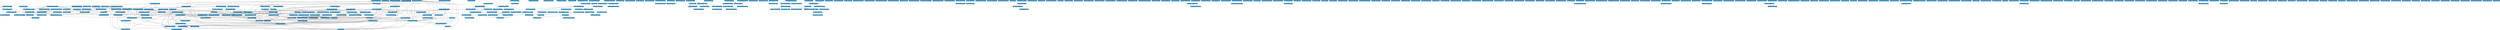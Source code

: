 strict graph grafo1 {
	graph [bb="0,0,39788,635.79",
		id=grafo1,
		overlap=False
	];
	node [fontsize=12,
		label="\N",
		shape=rectangle,
		style=filled
	];
	0	 [URL="membro-1609153936087156.html",
		color="#0A6EA4",
		fontcolor="#FFFFFF",
		height=0.29167,
		label="Aden Rodrigues Pereira [0]",
		pos="4609.5,580.5",
		width=2.0417];
	1	 [URL="membro-0932578937951219.html",
		color="#0A6EA4",
		fontcolor="#FFFFFF",
		height=0.29167,
		label="Adriana Bozzetto [0]",
		pos="4759.5,580.5",
		width=1.6111];
	2	 [URL="membro-7031094369974040.html",
		color="#0A6EA4",
		fontcolor="#FFFFFF",
		height=0.29167,
		label="Adriana Hartemink Cantini [0]",
		pos="4916.5,580.5",
		width=2.25];
	3	 [URL="membro-0066064804872399.html",
		color="#0A6EA4",
		fontcolor="#FFFFFF",
		height=0.29167,
		label="Adriana Martins da Silva [0]",
		pos="5091.5,580.5",
		width=2.1111];
	4	 [URL="membro-5146505733269909.html",
		color="#0A6EA4",
		fontcolor="#FFFFFF",
		height=0.29167,
		label="Adriano de Souza [7]",
		pos="6582.5,352.5",
		width=1.6528];
	330	 [URL="membro-4291668071705125.html",
		color="#0A6EA4",
		fontcolor="#FFFFFF",
		height=0.29167,
		label="Sonia M. da Silva Junqueira [10]",
		pos="3881.5,295.5",
		width=2.4028];
	4 -- 330	 [pos="6522.9,349.67 6470.2,347.27 6391.3,343.92 6322.5,342 5280.1,312.96 5017.2,371.35 3976.5,306 3973.8,305.83 3971,305.64 3968.2,305.42"];
	335	 [URL="membro-3732204030388531.html",
		color="#0A6EA4",
		fontcolor="#FFFFFF",
		height=0.29167,
		label="Taíse Simioni [12]",
		pos="8899.5,295.5",
		width=1.4444];
	4 -- 335	 [pos="6642.1,345.8 6657.5,344.3 6674.1,342.89 6689.5,342 7555.7,291.59 7774.2,331.64 8641.5,306 8712.7,303.89 8795,300.35 8847.1,297.97"];
	347	 [URL="membro-7782069813755336.html",
		color="#0A6EA4",
		fontcolor="#FFFFFF",
		height=0.29167,
		label="Vanessa Scheeren [8]",
		pos="526.5,238.5",
		width=1.6528];
	330 -- 347	 [pos="3794.8,290.47 3756.7,288.45 3711.4,286.29 3670.5,285 2478.5,247.36 2179.9,270.58 987.5,249 843.42,246.39 674.04,242.26 586.17,240.04"];
	345	 [URL="membro-7316864301240506.html",
		color="#0A6EA4",
		fontcolor="#FFFFFF",
		height=0.29167,
		label="Valesca Brasil Irala [4]",
		pos="9432.5,238.5",
		width=1.7361];
	335 -- 345	 [pos="8951.6,289.93 9050.1,279.4 9263.3,256.6 9369.6,245.23"];
	5	 [URL="membro-0473681435809042.html",
		color="#0A6EA4",
		fontcolor="#FFFFFF",
		height=0.29167,
		label="Ailton Jesus Dinardi [2]",
		pos="5664.5,466.5",
		width=1.8056];
	96	 [URL="membro-3147425109706294.html",
		color="#0A6EA4",
		fontcolor="#FFFFFF",
		height=0.29167,
		label="Diana P. Salomão de Freitas [26]",
		pos="5247.5,409.5",
		width=2.4028];
	5 -- 96	 [pos="5599.3,457.59 5525,447.43 5403.6,430.83 5324.6,420.04"];
	228	 [URL="membro-2047536712039793.html",
		color="#0A6EA4",
		fontcolor="#FFFFFF",
		height=0.29167,
		label="Mara R. Bonini Marzari [2]",
		pos="6028.5,409.5",
		width=2.0417];
	5 -- 228	 [pos="5729.6,456.31 5794.9,446.08 5895.1,430.39 5961.2,420.04"];
	96 -- 330	 [pos="5160.9,399.96 5157.7,399.63 5154.6,399.31 5151.5,399 4877.5,371.36 4809,363.53 4534.5,342 4286.7,322.57 4224.1,327.66 3976.5,306 \
3973.8,305.76 3971,305.51 3968.2,305.25"];
	137	 [URL="membro-1822354320609261.html",
		color="#0A6EA4",
		fontcolor="#FFFFFF",
		height=0.29167,
		label="Francéli Brizolla [15]",
		pos="5421.5,295.5",
		width=1.6389];
	96 -- 137	 [pos="5273.4,398.92 5293.1,390.41 5320.4,377.52 5342.5,363 5369,345.57 5396.4,320.2 5411,306.05"];
	299	 [URL="membro-8150927782611326.html",
		color="#0A6EA4",
		fontcolor="#FFFFFF",
		height=0.29167,
		label="Renata Hernandez Lindemann [6]",
		pos="5255.5,295.5",
		width=2.4722];
	96 -- 299	 [pos="5223.5,398.95 5199.6,386.87 5168.4,365.67 5181.5,342 5190.9,325 5209.4,313.38 5225.5,306"];
	108	 [URL="membro-7336897624367746.html",
		color="#0A6EA4",
		fontcolor="#FFFFFF",
		height=0.29167,
		label="Elena M. Billig Mello [23]",
		pos="5262.5,352.5",
		width=1.9861];
	96 -- 108	 [pos="5250.3,398.78 5253,388.59 5257,373.35 5259.7,363.17"];
	287	 [URL="membro-0390762757228334.html",
		color="#0A6EA4",
		fontcolor="#FFFFFF",
		height=0.29167,
		label="Phillip Vilanova Ilha [7]",
		pos="5738.5,295.5",
		width=1.8194];
	228 -- 287	 [pos="6033.9,398.96 6040.4,384.34 6049.1,357.93 6035.5,342 6031.7,337.6 5890.4,316.95 5804.1,304.69"];
	108 -- 330	 [pos="5190.7,348.28 5153.9,346.2 5108.3,343.77 5067.5,342 4582.8,320.96 4460.4,340.67 3976.5,306 3973.8,305.8 3971,305.59 3968.2,305.36"];
	108 -- 137	 [pos="5292,341.91 5320.6,331.67 5363.6,316.25 5392.1,306.03"];
	108 -- 299	 [pos="5261.2,341.78 5259.9,331.59 5258.1,316.35 5256.8,306.17"];
	108 -- 287	 [pos="5334.3,344.69 5414.6,335.84 5548.4,320.72 5663.5,306 5666.5,305.62 5669.6,305.22 5672.7,304.81"];
	386	 [URL="membro-7724745358129837.html",
		color="#0A6EA4",
		fontcolor="#FFFFFF",
		height=0.29167,
		label="Julio C. Bresolin Marinho [61]",
		pos="5639.5,238.5",
		width=2.25];
	287 -- 386	 [pos="5719.9,284.78 5702.2,274.59 5675.7,259.35 5658,249.17"];
	332	 [URL="membro-9971842553577002.html",
		color="#0A6EA4",
		fontcolor="#FFFFFF",
		height=0.29167,
		label="Susane Graup [7]",
		pos="5788.5,238.5",
		width=1.3889];
	287 -- 332	 [pos="5747.9,284.78 5756.8,274.59 5770.2,259.35 5779.1,249.17"];
	6	 [URL="membro-0637516284559113.html",
		color="#0A6EA4",
		fontcolor="#FFFFFF",
		height=0.29167,
		label="Alessandro Carvalho Bica [2]",
		pos="5888.5,523.5",
		width=2.1944];
	6 -- 386	 [pos="5963.6,512.96 6038.4,498.51 6138.4,466.26 6110.5,399 6096.8,365.9 6083.6,361.36 6053.5,342 6045.9,337.1 5909.3,287.39 5900.5,285 \
5864.9,275.27 5771.3,259.47 5706.5,249.02"];
	69	 [URL="membro-6268846689825329.html",
		color="#0A6EA4",
		fontcolor="#FFFFFF",
		height=0.29167,
		label="Claudete da S. Lima Martins [18]",
		pos="5381.5,466.5",
		width=2.4306];
	6 -- 69	 [pos="5809.3,514.59 5717,504.21 5564.9,487.11 5469.1,476.35"];
	106	 [URL="membro-2760002240063004.html",
		color="#0A6EA4",
		fontcolor="#FFFFFF",
		height=0.29167,
		label="Edward F. Castro Pessano [9]",
		pos="4813.5,409.5",
		width=2.1944];
	6 -- 106	 [pos="5809.2,519.06 5693.6,512.2 5472.2,497.65 5284.5,477 5138.3,460.92 4967.7,434.57 4877.3,420"];
	153	 [URL="membro-7869822301579405.html",
		color="#0A6EA4",
		fontcolor="#FFFFFF",
		height=0.29167,
		label="Guilherme Frederico Marranghello [8]",
		pos="7143.5,352.5",
		width=2.75];
	6 -- 153	 [pos="5967.7,513.88 6112.1,496.21 6427.8,457 6693.5,420 6829.6,401.04 6988.6,376.67 7076.5,363"];
	185	 [URL="membro-7724745358129837.html",
		color="#0A6EA4",
		fontcolor="#FFFFFF",
		height=0.29167,
		label="Julio C. Bresolin Marinho [61]",
		pos="5945.5,352.5",
		width=2.25];
	6 -- 185	 [pos="5892.1,512.8 5902.3,482.09 5931.7,393.9 5941.9,363.19"];
	69 -- 96	 [pos="5356.6,455.91 5332.5,445.67 5296.3,430.25 5272.3,420.03"];
	69 -- 137	 [pos="5384,455.8 5391.2,425.09 5411.8,336.9 5419,306.19"];
	69 -- 108	 [pos="5377.4,455.79 5371.4,441.45 5359.3,415.87 5342.5,399 5326.8,383.3 5304.8,371.02 5287.8,363.03"];
	69 -- 386	 [pos="5469,458.93 5638.7,443.37 5999.1,405.63 6035.5,363 6041.6,355.9 6041,349.5 6035.5,342 6029.1,333.31 5860,287.75 5849.5,285 5796.4,\
271.01 5735.1,257.76 5692.4,249"];
	69 -- 106	 [pos="5294,457.72 5184.5,446.73 4998.4,428.06 4892.9,417.46"];
	69 -- 185	 [pos="5433.5,455.98 5540.9,434.29 5785.6,384.82 5893.2,363.08"];
	205	 [URL="membro-5738457184189921.html",
		color="#0A6EA4",
		fontcolor="#FFFFFF",
		height=0.29167,
		label="Lisete Funari Dias [7]",
		pos="1546.5,409.5",
		width=1.6667];
	69 -- 205	 [pos="5294,464.36 5195.6,462.02 5031.1,458.3 4889.5,456 4170.4,444.33 2371.6,459.15 1653.5,420 1638.3,419.17 1621.9,417.81 1606.7,416.33"];
	106 -- 386	 [pos="4826.1,398.89 4844.6,383.95 4880.5,356.88 4915.5,342 4983,313.29 5005.2,323.2 5076.5,306 5112.7,297.27 5120.9,291.47 5157.5,285 \
5297.2,260.31 5462.2,247.97 5558.4,242.42"];
	106 -- 185	 [pos="4892.9,403.63 4916.6,401.99 4942.6,400.31 4966.5,399 5359.1,377.54 5458.4,392.62 5850.5,363 5855.1,362.66 5859.7,362.27 5864.4,361.84"];
	316	 [URL="membro-9814152155074530.html",
		color="#0A6EA4",
		fontcolor="#FFFFFF",
		height=0.29167,
		label="Sandra Elisa Haas [67]",
		pos="4384.5,295.5",
		width=1.7361];
	106 -- 316	 [pos="4773.9,398.98 4692.3,377.29 4506.1,327.82 4424.3,306.08"];
	317	 [URL="membro-9814152155074530.html",
		color="#0A6EA4",
		fontcolor="#FFFFFF",
		height=0.29167,
		label="Sandra Elisa Haas [67]",
		pos="3895.5,238.5",
		width=1.7361];
	106 -- 317	 [pos="4818.9,398.99 4828,380.69 4846,341.52 4852.5,306 4854.2,296.82 4858.9,291.76 4852.5,285 4821.6,252.59 4166.1,241.81 3958.2,239.2"];
	305	 [URL="membro-1134532326779900.html",
		color="#0A6EA4",
		fontcolor="#FFFFFF",
		height=0.29167,
		label="Robson Luiz Puntel [29]",
		pos="3079.5,352.5",
		width=1.8611];
	106 -- 305	 [pos="4734.5,406.9 4441.5,397.27 3419.9,363.69 3147,354.72"];
	346	 [URL="membro-8135232309980269.html",
		color="#0A6EA4",
		fontcolor="#FFFFFF",
		height=0.29167,
		label="Vanderlei Folmer [34]",
		pos="3196.5,181.5",
		width=1.6944];
	106 -- 346	 [pos="4818.9,398.99 4828,380.69 4846,341.52 4852.5,306 4854.2,296.82 4858.9,291.81 4852.5,285 4796.9,225.67 3550.2,190.46 3257.6,183"];
	153 -- 299	 [pos="7044.4,348.21 6994.3,346.14 6932.7,343.74 6877.5,342 6200.3,320.64 6029.6,350.13 5353.5,306 5350.6,305.81 5347.6,305.6 5344.7,305.37"];
	233	 [URL="membro-2906182031441331.html",
		color="#0A6EA4",
		fontcolor="#FFFFFF",
		height=0.29167,
		label="Márcia Maria Lucchese [8]",
		pos="7149.5,295.5",
		width=2.0139];
	153 -- 233	 [pos="7144.6,341.78 7145.7,331.59 7147.3,316.35 7148.4,306.17"];
	292	 [URL="membro-5223309157171934.html",
		color="#0A6EA4",
		fontcolor="#FFFFFF",
		height=0.29167,
		label="Rafael Kobata Kimura [1]",
		pos="6987.5,238.5",
		width=1.9444];
	153 -- 292	 [pos="7124.6,341.99 7108.9,333.02 7086.2,319.48 7067.5,306 7041.9,287.5 7014.1,262.97 6999,249.15"];
	307	 [URL="membro-0275429823887025.html",
		color="#0A6EA4",
		fontcolor="#FFFFFF",
		height=0.29167,
		label="Rodrigo da Silva Franco [1]",
		pos="7314.5,295.5",
		width=2.0694];
	153 -- 307	 [pos="7175.3,341.91 7206,331.67 7252.3,316.25 7282.9,306.03"];
	185 -- 287	 [pos="5907.1,341.91 5869.9,331.67 5813.9,316.25 5776.7,306.03"];
	185 -- 386	 [pos="5927.5,341.87 5902.5,327.39 5855.3,301.41 5812.5,285 5772.1,269.52 5724.6,257.15 5689.6,249.06"];
	350	 [URL="membro-8753645048719661.html",
		color="#0A6EA4",
		fontcolor="#FFFFFF",
		height=0.29167,
		label="Vera L. Duarte Ferreira [17]",
		pos="390.5,352.5",
		width=2.0972];
	205 -- 350	 [pos="1486.3,399.93 1483.4,399.58 1480.4,399.27 1477.5,399 1033.4,357.38 919.13,398.7 474.5,363 471.72,362.78 468.88,362.53 466.02,362.26"];
	316 -- 317	 [pos="4321.7,286.19 4318.6,285.78 4315.5,285.38 4312.5,285 4161.7,266.03 4123.4,267.27 3972.5,249 3967.8,248.43 3963,247.82 3958.1,247.2"];
	316 -- 346	 [pos="4321.7,286.05 4318.6,285.67 4315.5,285.32 4312.5,285 4076.8,259.88 4016.5,270.61 3780.5,249 3589.4,231.5 3364,203.3 3257.8,189.55"];
	327	 [URL="membro-1205982002582299.html",
		color="#0A6EA4",
		fontcolor="#FFFFFF",
		height=0.29167,
		label="Simone Pinton [6]",
		pos="3728.5,181.5",
		width=1.4306];
	316 -- 327	 [pos="4321.7,286.07 4318.6,285.69 4315.5,285.33 4312.5,285 4204.2,273.13 3926,285.91 3823.5,249 3788.9,236.53 3755.5,207.67 3739,192.03"];
	317 -- 346	 [pos="3832.8,232.65 3815.9,231.1 3797.5,229.45 3780.5,228 3590,211.72 3364.3,194.27 3257.9,186.15"];
	317 -- 327	 [pos="3864.5,227.91 3834.5,217.67 3789.3,202.25 3759.4,192.03"];
	305 -- 316	 [pos="3146.6,350.92 3369.4,345.52 4083.2,326.98 4312.5,306 4315.5,305.72 4318.6,305.41 4321.7,305.06"];
	305 -- 317	 [pos="3071.4,341.89 3061.2,327.19 3046.7,300.68 3061.5,285 3074.7,271 3641.3,248.18 3832.9,240.85"];
	305 -- 346	 [pos="3068.9,341.81 3056.6,327.94 3039.2,303.35 3051.5,285 3074.8,250.21 3104.6,273.54 3138.5,249 3160.5,233.05 3179.7,207.13 3189.5,192.48"];
	305 -- 327	 [pos="3145.6,341.94 3182.7,334.62 3229.3,323.07 3268.5,306 3326.5,280.75 3328.3,250.15 3387.5,228 3439.4,208.59 3595.1,192.89 3677,185.72"];
	338	 [URL="membro-2277857386983441.html",
		color="#0A6EA4",
		fontcolor="#FFFFFF",
		height=0.29167,
		label="Thais Posser [78]",
		pos="2066.5,238.5",
		width=1.375];
	305 -- 338	 [pos="3033.6,341.92 3000.1,333.64 2953.8,321.01 2914.5,306 2894.6,298.42 2892.1,290.39 2871.5,285 2727.7,247.36 2268.5,240.17 2116.1,238.81"];
	383	 [URL="membro-1680065573338339.html",
		color="#0A6EA4",
		fontcolor="#FFFFFF",
		height=0.29167,
		label="Jeferson Luis Franco [113]",
		pos="2722.5,124.5",
		width=2];
	305 -- 383	 [pos="3146.5,345.33 3201,336.88 3264.4,319.37 3234.5,285 3158.2,197.35 3071.3,314.86 2975.5,249 2942.9,226.57 2964.2,194.72 2932.5,171 \
2910.9,154.81 2846.6,142.06 2794.7,134.04"];
	397	 [URL="membro-2277857386983441.html",
		color="#0A6EA4",
		fontcolor="#FFFFFF",
		height=0.29167,
		label="Thais Posser [78]",
		pos="2302.5,10.5",
		width=1.375];
	305 -- 397	 [pos="3055.4,341.89 2939.7,290.98 2442.6,72.159 2326.7,21.155"];
	339	 [URL="membro-4211206301954369.html",
		color="#0A6EA4",
		fontcolor="#FFFFFF",
		height=0.29167,
		label="Thiago Henrique Lugokenski [4]",
		pos="2531.5,295.5",
		width=2.4028];
	305 -- 339	 [pos="3012.3,345.51 2913.1,335.2 2727.5,315.89 2618.2,304.52"];
	396	 [URL="membro-0979416016892842.html",
		color="#0A6EA4",
		fontcolor="#FFFFFF",
		height=0.29167,
		label="Simone Noremberg Kunz [1]",
		pos="3148.5,295.5",
		width=2.1528];
	305 -- 396	 [pos="3092.5,341.78 3104.8,331.59 3123.3,316.35 3135.6,306.17"];
	346 -- 383	 [pos="3135,174.11 3047.6,163.59 2887.7,144.36 2794.7,133.19"];
	346 -- 397	 [pos="3141.6,171 2979.8,140.06 2506.9,49.596 2352.1,19.995"];
	233 -- 292	 [pos="7119.4,284.91 7090.3,274.67 7046.5,259.25 7017.4,249.03"];
	282	 [URL="membro-0476257235034440.html",
		color="#0A6EA4",
		fontcolor="#FFFFFF",
		height=0.29167,
		label="Paulo Henrique Guadagnini [3]",
		pos="7320.5,238.5",
		width=2.3056];
	233 -- 282	 [pos="7181.3,284.91 7212,274.67 7258.3,259.25 7288.9,249.03"];
	311	 [URL="membro-2965334039603843.html",
		color="#0A6EA4",
		fontcolor="#FFFFFF",
		height=0.29167,
		label="Rosana C. Maia Santos [1]",
		pos="7147.5,238.5",
		width=2];
	233 -- 311	 [pos="7149.1,284.78 7148.8,274.59 7148.2,259.35 7147.9,249.17"];
	338 -- 346	 [pos="2116,229.78 2120.9,229.1 2125.8,228.49 2130.5,228 2327.5,207.61 2939.4,188.83 3135.4,183.21"];
	338 -- 383	 [pos="2095.1,227.89 2137,212.81 2217.6,185.43 2288.5,171 2414.4,145.36 2563.8,133.29 2650.4,128.06"];
	338 -- 397	 [pos="2072.8,227.8 2091.2,197.61 2147.1,110.48 2212.5,57 2231.4,41.531 2256.3,29.151 2275.1,21.067"];
	388	 [URL="membro-9245604354419040.html",
		color="#0A6EA4",
		fontcolor="#FFFFFF",
		height=0.29167,
		label="Lucia H. do Canto Vinade [48]",
		pos="1450.5,67.5",
		width=2.2917];
	338 -- 388	 [pos="2028.4,227.93 1918.1,197.31 1599.2,108.77 1488.7,78.106"];
	371	 [URL="membro-2960319577737903.html",
		color="#0A6EA4",
		fontcolor="#FFFFFF",
		height=0.29167,
		label="Antonio Batista Pereira [51]",
		pos="5878.5,181.5",
		width=2.0694];
	338 -- 371	 [pos="2116.1,237.76 2523.1,231.67 5310.4,190 5803.9,182.62"];
	383 -- 397	 [pos="2683.7,113.98 2603.8,92.29 2421.6,42.817 2341.5,21.078"];
	383 -- 388	 [pos="2650.5,121.27 2430.3,111.4 1766.8,81.676 1533.1,71.201"];
	339 -- 383	 [pos="2543.4,284.8 2577.7,254.09 2676.3,165.9 2710.6,135.19"];
	348	 [URL="membro-7536898569014007.html",
		color="#0A6EA4",
		fontcolor="#FFFFFF",
		height=0.29167,
		label="Vania Elisabeth Barlette [2]",
		pos="7320.5,181.5",
		width=2.0556];
	282 -- 348	 [pos="7320.5,227.78 7320.5,217.59 7320.5,202.35 7320.5,192.17"];
	7	 [URL="membro-4578163028362070.html",
		color="#0A6EA4",
		fontcolor="#FFFFFF",
		height=0.29167,
		label="Alex S. Gomes Leão [2]",
		pos="4144.5,466.5",
		width=1.8472];
	7 -- 106	 [pos="4211.1,460.83 4335.2,450.25 4601.3,427.58 4734.3,416.24"];
	277	 [URL="membro-7646090474831649.html",
		color="#0A6EA4",
		fontcolor="#FFFFFF",
		height=0.29167,
		label="Patrícia P. Goulart Carpes [6]",
		pos="180.5,352.5",
		width=2.1667];
	7 -- 277	 [pos="4077.9,464.08 4009.1,461.67 3898.8,458.04 3803.5,456 3637,452.44 966.77,461.69 805.5,420 786.44,415.07 785.39,404.55 766.5,399 569.33,\
341.03 510.34,379.6 305.5,363 290.31,361.77 274.07,360.43 258.51,359.12"];
	277 -- 330	 [pos="258.79,345.04 274.26,343.82 290.38,342.71 305.5,342 1799.5,271.36 2175.5,351.18 3670.5,306 3711.4,304.76 3756.7,302.61 3794.8,300.58"];
	289	 [URL="membro-3321947327740091.html",
		color="#0A6EA4",
		fontcolor="#FFFFFF",
		height=0.29167,
		label="Radael de Souza Parolin [4]",
		pos="74.5,295.5",
		width=2.0694];
	277 -- 289	 [pos="160.56,341.78 141.61,331.59 113.27,316.35 94.348,306.17"];
	8	 [URL="membro-2812319201796904.html",
		color="#0A6EA4",
		fontcolor="#FFFFFF",
		height=0.29167,
		label="Alexandre Machado Takahama [0]",
		pos="5787.5,580.5",
		width=2.5278];
	9	 [URL="membro-8786959920026227.html",
		color="#0A6EA4",
		fontcolor="#FFFFFF",
		height=0.29167,
		label="Alice Hirschmann [0]",
		pos="7316.5,580.5",
		width=1.6528];
	10	 [URL="membro-9365069870272242.html",
		color="#0A6EA4",
		fontcolor="#FFFFFF",
		height=0.29167,
		label="Alinne de Lima Bonetti [2]",
		pos="3456.5,466.5",
		width=2.0139];
	77	 [URL="membro-8407234632829257.html",
		color="#0A6EA4",
		fontcolor="#FFFFFF",
		height=0.29167,
		label="Cristiane Barbosa Soares [2]",
		pos="3472.5,238.5",
		width=2.1111];
	10 -- 77	 [pos="3446.8,455.99 3439.4,447.14 3429.7,433.74 3425.5,420 3422.8,411.07 3424.2,408.24 3425.5,399 3433.8,340.94 3458.3,274.58 3468.2,249.16"];
	123	 [URL="membro-8442280124362170.html",
		color="#0A6EA4",
		fontcolor="#FFFFFF",
		height=0.29167,
		label="Fabiane Ferreira da Silva [6]",
		pos="3668.5,409.5",
		width=2.1111];
	10 -- 123	 [pos="3495.9,455.91 3534,445.67 3591.3,430.25 3629.3,420.03"];
	77 -- 346	 [pos="3421.6,227.98 3372,217.75 3297.2,202.3 3247.6,192.06"];
	123 -- 386	 [pos="3617,398.99 3591.7,391.93 3562,380.61 3539.5,363 3509.1,339.22 3474.5,312.56 3501.5,285 3503.8,282.66 5168.3,248.21 5558.4,240.17"];
	123 -- 185	 [pos="3744.6,402.14 3759.8,400.9 3775.6,399.77 3790.5,399 4705,351.71 4936.7,421.36 5850.5,363 5855.1,362.71 5859.7,362.36 5864.4,361.97"];
	11	 [URL="membro-6578656064045662.html",
		color="#0A6EA4",
		fontcolor="#FFFFFF",
		height=0.29167,
		label="Alisson Darós Santos [1]",
		pos="8141.5,580.5",
		width=1.875];
	113	 [URL="membro-4030189248596755.html",
		color="#0A6EA4",
		fontcolor="#FFFFFF",
		height=0.29167,
		label="Elisa Regina Cara [1]",
		pos="8141.5,523.5",
		width=1.6528];
	11 -- 113	 [pos="8141.5,569.78 8141.5,559.59 8141.5,544.35 8141.5,534.17"];
	12	 [URL="membro-4302505116914980.html",
		color="#0A6EA4",
		fontcolor="#FFFFFF",
		height=0.29167,
		label="Allan Seeber [1]",
		pos="4359.5,352.5",
		width=1.3194];
	364	 [URL="membro-2955767520833215.html",
		color="#0A6EA4",
		fontcolor="#FFFFFF",
		height=0.29167,
		label="Wladimir Hernandez Flores [5]",
		pos="4221.5,295.5",
		width=2.2778];
	12 -- 364	 [pos="4333.9,341.91 4309.1,331.67 4271.7,316.25 4247,306.03"];
	13	 [URL="membro-8280027528821559.html",
		color="#0A6EA4",
		fontcolor="#FFFFFF",
		height=0.29167,
		label="Álvaro L. Ávila da Cunha [0]",
		pos="8306.5,580.5",
		width=2.1944];
	14	 [URL="membro-1075436289053313.html",
		color="#0A6EA4",
		fontcolor="#FFFFFF",
		height=0.29167,
		label="Amélia R. Borges de Bastos [2]",
		pos="5059.5,409.5",
		width=2.3194];
	14 -- 137	 [pos="5074.9,398.87 5097.4,383.9 5140.8,356.79 5181.5,342 5214,330.19 5302.4,314.57 5362.4,304.78"];
	14 -- 299	 [pos="5064.9,398.73 5072.8,383.85 5089.2,357.13 5110.5,342 5135.5,324.26 5167.6,313.04 5195.3,306.09"];
	40	 [URL="membro-0168899505793585.html",
		color="#0A6EA4",
		fontcolor="#FFFFFF",
		height=0.29167,
		label="Bruna Roman Nunes [1]",
		pos="4991.5,352.5",
		width=1.8611];
	14 -- 40	 [pos="5046.7,398.78 5034.6,388.59 5016.4,373.35 5004.2,363.17"];
	40 -- 299	 [pos="5040.2,341.98 5087.6,331.75 5159.2,316.3 5206.6,306.06"];
	15	 [URL="membro-5732785924008642.html",
		color="#0A6EA4",
		fontcolor="#FFFFFF",
		height=0.29167,
		label="Ana C. de O. Salgueiro de Moura [3]",
		pos="2790.5,466.5",
		width=2.6944];
	44	 [URL="membro-4565465111125811.html",
		color="#0A6EA4",
		fontcolor="#FFFFFF",
		height=0.29167,
		label="Camila A. Tolentino Cicuto [8]",
		pos="2813.5,409.5",
		width=2.2917];
	15 -- 44	 [pos="2794.8,455.78 2798.9,445.59 2805.1,430.35 2809.2,420.17"];
	195	 [URL="membro-2702894230612264.html",
		color="#0A6EA4",
		fontcolor="#FFFFFF",
		height=0.29167,
		label="Leandro Duso [6]",
		pos="2787.5,352.5",
		width=1.4028];
	15 -- 195	 [pos="2763.2,455.84 2748,448.31 2730.3,436.58 2721.5,420 2708.9,396.27 2739.5,375.24 2763.2,363.19"];
	44 -- 195	 [pos="2808.6,398.78 2804,388.59 2797,373.35 2792.4,363.17"];
	257	 [URL="membro-2136144172613304.html",
		color="#0A6EA4",
		fontcolor="#FFFFFF",
		height=0.29167,
		label="Maurícius Selvero Pazinato [23]",
		pos="1878.5,295.5",
		width=2.3472];
	44 -- 257	 [pos="2825.5,398.96 2840.6,384.58 2862.4,358.71 2846.5,342 2816.3,310.28 2193.9,299.39 1963.4,296.44"];
	248	 [URL="membro-2809121862614598.html",
		color="#0A6EA4",
		fontcolor="#FFFFFF",
		height=0.29167,
		label="Maria S. Aranda Moraes [1]",
		pos="2787.5,295.5",
		width=2.0833];
	44 -- 248	 [pos="2837.9,398.98 2862.5,386.78 2894.9,365.32 2880.5,342 2869.5,324.19 2849.4,312.97 2830.6,306.03"];
	195 -- 299	 [pos="2838.1,349.62 2881.9,347.23 2946.8,343.93 3003.5,342 3825,314.04 4030.8,324.7 4852.5,306 4960.4,303.54 5084.6,300.24 5166.3,297.99"];
	195 -- 248	 [pos="2787.5,341.78 2787.5,331.59 2787.5,316.35 2787.5,306.17"];
	16	 [URL="membro-3216449144279833.html",
		color="#0A6EA4",
		fontcolor="#FFFFFF",
		height=0.29167,
		label="Ana C. Gomes Miranda [8]",
		pos="2108.5,352.5",
		width=2.0417];
	16 -- 257	 [pos="2066,341.98 2024.8,331.75 1962.4,316.3 1921.1,306.06"];
	17	 [URL="membro-7082296865041644.html",
		color="#0A6EA4",
		fontcolor="#FFFFFF",
		height=0.29167,
		label="Ana C. Fagundes Antunes [0]",
		pos="8482.5,580.5",
		width=2.2083];
	18	 [URL="membro-8696471514884993.html",
		color="#0A6EA4",
		fontcolor="#FFFFFF",
		height=0.29167,
		label="Ana C. da Silva Rodrigues [2]",
		pos="7580.5,466.5",
		width=2.2361];
	78	 [URL="membro-2938211359705852.html",
		color="#0A6EA4",
		fontcolor="#FFFFFF",
		height=0.29167,
		label="Cristiane Heredia Gomes [3]",
		pos="7833.5,409.5",
		width=2.1111];
	18 -- 78	 [pos="7627.2,455.98 7672.6,445.75 7741.2,430.3 7786.6,420.06"];
	120	 [URL="membro-0521894476170125.html",
		color="#0A6EA4",
		fontcolor="#FFFFFF",
		height=0.29167,
		label="Everton Fêrrêr de Oliveira [2]",
		pos="7578.5,409.5",
		width=2.1944];
	18 -- 120	 [pos="7580.1,455.78 7579.8,445.59 7579.2,430.35 7578.9,420.17"];
	328	 [URL="membro-8832898581140645.html",
		color="#0A6EA4",
		fontcolor="#FFFFFF",
		height=0.29167,
		label="Simone Silva Alves [1]",
		pos="7561.5,352.5",
		width=1.7639];
	120 -- 328	 [pos="7575.3,398.78 7572.3,388.59 7567.7,373.35 7564.7,363.17"];
	19	 [URL="membro-6455150639459712.html",
		color="#0A6EA4",
		fontcolor="#FFFFFF",
		height=0.29167,
		label="Ana L. Montano Boessio [0]",
		pos="8656.5,580.5",
		width=2.125];
	20	 [URL="membro-0656831363283655.html",
		color="#0A6EA4",
		fontcolor="#FFFFFF",
		height=0.29167,
		label="Ana P. Gomes Lara [0]",
		pos="8815.5,580.5",
		width=1.7778];
	21	 [URL="membro-4075727326925108.html",
		color="#0A6EA4",
		fontcolor="#FFFFFF",
		height=0.29167,
		label="Analía D. Valle Garnero [55]",
		pos="1094.5,409.5",
		width=2.1667];
	125	 [URL="membro-3194461270391349.html",
		color="#0A6EA4",
		fontcolor="#FFFFFF",
		height=0.29167,
		label="Fabiano Pimentel Torres [5]",
		pos="930.5,352.5",
		width=2.0694];
	21 -- 125	 [pos="1064,398.91 1034.6,388.67 990.2,373.25 960.8,363.03"];
	209	 [URL="membro-9245604354419040.html",
		color="#0A6EA4",
		fontcolor="#FFFFFF",
		height=0.29167,
		label="Lucia H. do Canto Vinade [48]",
		pos="1333.5,352.5",
		width=2.2917];
	21 -- 209	 [pos="1138.6,398.98 1181.5,388.75 1246.3,373.3 1289.2,363.06"];
	302	 [URL="membro-2410346128596894.html",
		color="#0A6EA4",
		fontcolor="#FFFFFF",
		height=0.29167,
		label="Ricardo José Gunski [47]",
		pos="935.5,295.5",
		width=1.9028];
	21 -- 302	 [pos="1082.9,398.83 1067.6,384.98 1039.5,360.41 1013.5,342 994.46,328.52 971.36,315.08 955.27,306.15"];
	369	 [URL="membro-4075727326925108.html",
		color="#0A6EA4",
		fontcolor="#FFFFFF",
		height=0.29167,
		label="Analía D. Valle Garnero [55]",
		pos="1074.5,238.5",
		width=2.1667];
	21 -- 369	 [pos="1093.2,398.8 1089.7,368.09 1079.3,279.9 1075.8,249.19"];
	377	 [URL="membro-3194461270391349.html",
		color="#0A6EA4",
		fontcolor="#FFFFFF",
		height=0.29167,
		label="Fabiano Pimentel Torres [4]",
		pos="687.5,181.5",
		width=2.0694];
	21 -- 377	 [pos="1016.4,400.08 955.09,391.73 875.36,378.47 846.5,363 768.23,321.04 710.55,224.11 693.04,192.02"];
	21 -- 388	 [pos="1108.6,398.78 1154,363.94 1298.8,249.49 1398.5,135 1415.2,115.81 1432.9,91.937 1442.8,78.336"];
	394	 [URL="membro-2410346128596894.html",
		color="#0A6EA4",
		fontcolor="#FFFFFF",
		height=0.29167,
		label="Ricardo José Gunski [47]",
		pos="751.5,10.5",
		width=1.9028];
	21 -- 394	 [pos="1016.3,400.09 946.13,391.02 848.83,376.69 812.5,363 722.83,329.22 697.89,316.12 629.5,249 585.42,205.73 573.9,171.48 596.5,114 608.41,\
83.703 616.54,76.637 642.5,57 664.24,40.557 692.68,28.678 715.05,21.044"];
	125 -- 302	 [pos="931.44,341.78 932.33,331.59 933.67,316.35 934.56,306.17"];
	125 -- 369	 [pos="953.62,341.83 970.74,333.37 994.18,320.57 1012.5,306 1034.4,288.57 1055.5,263.2 1066.5,249.05"];
	125 -- 377	 [pos="911.43,341.96 879.87,324.23 815.22,286.66 764.5,249 739.66,230.56 713.02,206 698.49,192.16"];
	125 -- 394	 [pos="864.95,341.96 786.55,325.41 658.97,285.02 603.5,192 561.02,120.76 680.22,47.805 730.4,21.106"];
	209 -- 338	 [pos="1416.4,346.52 1517.8,338.59 1683.3,323.56 1742.5,306 1762.5,300.06 1764.6,291.44 1784.5,285 1863.4,259.4 1959.6,247.41 2016.8,242.16"];
	209 -- 383	 [pos="1363.8,341.92 1404.7,327.85 1480.1,302.69 1545.5,285 1657.6,254.69 1687.1,253.01 1800.5,228 1916.9,202.34 1944.5,187.9 2062.5,171 \
2274.8,140.58 2528.6,129.8 2650.4,126.19"];
	209 -- 397	 [pos="1347.4,341.74 1411.2,292.72 1676.1,91.401 1773.5,57 1861.1,26.064 2138.5,15.019 2252.7,11.719"];
	209 -- 302	 [pos="1260,341.98 1186.9,331.51 1075.6,315.57 1004.2,305.34"];
	209 -- 369	 [pos="1279.7,341.95 1247.2,334.39 1205.3,322.61 1170.5,306 1137.8,290.38 1104.1,263.85 1086.7,249.13"];
	209 -- 388	 [pos="1341.4,341.85 1359.4,317 1403.8,252.63 1426.5,192 1441.6,151.59 1447.7,100.08 1449.7,78.151"];
	209 -- 394	 [pos="1323,341.89 1297.8,317.11 1230.7,255.47 1161.5,228 1046.1,182.19 990.44,256.72 884.5,192 822.33,154.02 835.99,114.7 791.5,57 781.75,\
44.35 769.69,30.56 761.38,21.309"];
	209 -- 371	 [pos="1416.2,342.46 1525.6,329.16 1705.1,307.21 1708.5,306 1725.3,300.1 1726,291.63 1742.5,285 1798.4,262.51 1947.6,234.73 2007.5,228 \
2203.1,206.02 5281.9,185.33 5803.7,181.97"];
	341	 [URL="membro-5811514780628956.html",
		color="#0A6EA4",
		fontcolor="#FFFFFF",
		height=0.29167,
		label="Tiago Gomes dos Santos [51]",
		pos="1191.5,124.5",
		width=2.1944];
	209 -- 341	 [pos="1329,341.67 1316.6,312.55 1280.1,230.76 1236.5,171 1226.7,157.56 1213.2,144.12 1203.5,135.17"];
	398	 [URL="membro-5811514780628956.html",
		color="#0A6EA4",
		fontcolor="#FFFFFF",
		height=0.29167,
		label="Tiago Gomes dos Santos [51]",
		pos="1298.5,10.5",
		width=2.1944];
	209 -- 398	 [pos="1332.4,341.89 1327.2,291.04 1304.9,72.644 1299.6,21.326"];
	275	 [URL="membro-4784524035053952.html",
		color="#0A6EA4",
		fontcolor="#FFFFFF",
		height=0.29167,
		label="Patrícia de Brum Vieira [3]",
		pos="1627.5,295.5",
		width=2.0139];
	209 -- 275	 [pos="1387.8,341.98 1440.5,331.75 1520.2,316.3 1573.1,306.06"];
	302 -- 369	 [pos="961.32,284.91 986.29,274.67 1023.9,259.25 1048.8,249.03"];
	302 -- 377	 [pos="902.85,284.97 877.08,276.31 840.45,263.17 809.5,249 770.99,231.36 728.12,206.3 704.84,192.2"];
	302 -- 388	 [pos="940.49,284.81 948.23,269.5 964.66,241.69 987.5,228 1070.6,178.18 1110.4,222.07 1202.5,192 1294.6,161.95 1394.9,102.34 1433.8,78.109"];
	302 -- 394	 [pos="922.65,284.99 901.52,267.29 858.87,229.76 829.5,192 794.35,146.81 789.21,131.76 769.5,78 762.32,58.415 756.66,34.677 753.72,21.207"];
	369 -- 377	 [pos="1003.1,227.98 933.51,217.73 828.37,202.25 758.84,192.01"];
	369 -- 388	 [pos="1151.9,227.98 1210.2,219.19 1284.8,205.89 1312.5,192 1358.6,168.87 1360.2,148.53 1398.5,114 1412.2,101.68 1427.9,87.598 1438.5,78.188"];
	369 -- 394	 [pos="996.38,229.22 941.63,221.43 874.32,208.86 851.5,192 820.4,169.02 771,56.619 755.98,21.207"];
	377 -- 394	 [pos="691.5,170.8 703,140.09 736.01,51.897 747.5,21.193"];
	388 -- 397	 [pos="1533.4,61.957 1708.6,50.235 2112.1,23.237 2252.9,13.816"];
	388 -- 394	 [pos="1367.9,60.766 1228.6,49.402 949.29,26.629 820.04,16.089"];
	388 -- 398	 [pos="1422.3,56.912 1395,46.674 1353.8,31.25 1326.6,21.031"];
	371 -- 383	 [pos="5803.7,172.02 5799.2,171.63 5794.8,171.28 5790.5,171 4489.2,85.626 4159.3,193.97 2856.5,135 2836.5,134.09 2814.8,132.61 2794.8,131.04"];
	371 -- 397	 [pos="5814.9,170.97 5659.2,145.75 5246.6,82.105 4899.5,57 4377.4,19.236 2666,11.723 2352.2,10.652"];
	371 -- 388	 [pos="5803.7,172.08 5799.2,171.67 5794.8,171.31 5790.5,171 4917.5,108.65 2056.4,74.244 1533.1,68.397"];
	380	 [URL="membro-4895231407900749.html",
		color="#0A6EA4",
		fontcolor="#FFFFFF",
		height=0.29167,
		label="Filipe de Carvalho Victoria [48]",
		pos="6703.5,124.5",
		width=2.3333];
	371 -- 380	 [pos="5953.2,176.34 6106.9,165.72 6457.7,141.48 6619.2,130.32"];
	382	 [URL="membro-2069437408328707.html",
		color="#0A6EA4",
		fontcolor="#FFFFFF",
		height=0.29167,
		label="Jair Putzke [54]",
		pos="6817.5,67.5",
		width=1.2639];
	371 -- 382	 [pos="5953.4,172.41 6140,149.76 6621.6,91.284 6772,73.029"];
	341 -- 388	 [pos="1239.3,113.98 1285.8,103.75 1356,88.297 1402.5,78.056"];
	341 -- 398	 [pos="1224.6,113.99 1242.9,106.62 1264.6,94.99 1278.5,78 1292.1,61.328 1296.4,35.675 1297.8,21.271"];
	373	 [URL="membro-3758714218353612.html",
		color="#0A6EA4",
		fontcolor="#FFFFFF",
		height=0.29167,
		label="Carlos Benhur Kasper [18]",
		pos="1197.5,67.5",
		width=2.0139];
	341 -- 373	 [pos="1192.6,113.78 1193.7,103.59 1195.3,88.348 1196.4,78.173"];
	392	 [URL="membro-4541292297263996.html",
		color="#0A6EA4",
		fontcolor="#FFFFFF",
		height=0.29167,
		label="Marcia Regina Spies [27]",
		pos="1038.5,67.5",
		width=1.9028];
	341 -- 392	 [pos="1163.1,113.91 1135.6,103.67 1094.2,88.25 1066.8,78.031"];
	275 -- 338	 [pos="1700.5,286.02 1790.1,274.39 1939.6,254.97 2016.9,244.94"];
	275 -- 383	 [pos="1665.5,284.95 1716.8,270.91 1811.1,245.78 1892.5,228 2030.2,197.92 2064.8,189.99 2204.5,171 2362.9,149.47 2549.9,135.48 2650.2,128.9"];
	275 -- 397	 [pos="1655.7,284.89 1693.1,268.75 1754.5,234.24 1754.5,181.5 1754.5,181.5 1754.5,181.5 1754.5,124.5 1754.5,83.765 1780,75.143 1816.5,57 \
1854.9,37.888 2136.7,19.917 2252.7,13.24"];
	275 -- 388	 [pos="1621.3,284.63 1604.3,255.42 1554.8,173.43 1502.5,114 1490.7,100.55 1475.1,87.11 1464.1,78.164"];
	275 -- 341	 [pos="1600.6,284.93 1522.5,254.31 1296.7,165.77 1218.5,135.11"];
	275 -- 398	 [pos="1633.6,284.81 1653.8,247.93 1713.9,124.64 1654.5,57 1636.5,36.536 1477.2,22.343 1377.9,15.395"];
	380 -- 382	 [pos="6724.7,113.91 6745.2,103.67 6776,88.25 6796.4,78.031"];
	373 -- 398	 [pos="1216.5,56.779 1234.6,46.588 1261.6,31.348 1279.6,21.173"];
	392 -- 398	 [pos="1086.5,56.979 1133.2,46.75 1203.6,31.297 1250.3,21.056"];
	22	 [URL="membro-7166103196673219.html",
		color="#0A6EA4",
		fontcolor="#FFFFFF",
		height=0.29167,
		label="Analva A. A. Lucas Passos [0]",
		pos="8979.5,580.5",
		width=2.2778];
	23	 [URL="membro-8636427420690720.html",
		color="#0A6EA4",
		fontcolor="#FFFFFF",
		height=0.29167,
		label="Anderson L. Jeske Bihain [18]",
		pos="9780.5,409.5",
		width=2.25];
	23 -- 345	 [pos="9731.9,398.95 9702.8,391.42 9665.7,379.66 9635.5,363 9588.3,336.94 9588.5,313.15 9542.5,285 9517.7,269.85 9487.2,257.37 9464.5,249.16"];
	119	 [URL="membro-8051531823282859.html",
		color="#0A6EA4",
		fontcolor="#FFFFFF",
		height=0.29167,
		label="Everson J. Gomes da Silva [3]",
		pos="9725.5,352.5",
		width=2.2361];
	23 -- 119	 [pos="9770.2,398.78 9760.3,388.59 9745.6,373.35 9735.8,363.17"];
	194	 [URL="membro-7385942137403019.html",
		color="#0A6EA4",
		fontcolor="#FFFFFF",
		height=0.29167,
		label="Leandro Blass [18]",
		pos="9757.5,295.5",
		width=1.4861];
	23 -- 194	 [pos="9792.7,398.59 9805.9,385.3 9824.1,362.15 9814.5,342 9807,326.19 9791.2,313.99 9778.1,306.06"];
	284	 [URL="membro-4688149119795206.html",
		color="#0A6EA4",
		fontcolor="#FFFFFF",
		height=0.29167,
		label="Pedro C. M. X. de Mello e Silva [1]",
		pos="9814.5,238.5",
		width=2.5972];
	23 -- 284	 [pos="9797.9,398.88 9809.5,390.7 9823.9,378.22 9830.5,363 9847.6,323.64 9828.9,271.13 9819.4,249.02"];
	119 -- 194	 [pos="9731.5,341.78 9737.2,331.59 9745.8,316.35 9751.5,306.17"];
	194 -- 345	 [pos="9703.8,286.09 9645.7,275.89 9553.1,259.66 9492.6,249.04"];
	194 -- 284	 [pos="9768.2,284.78 9778.4,274.59 9793.7,259.35 9803.8,249.17"];
	24	 [URL="membro-2869652027513088.html",
		color="#0A6EA4",
		fontcolor="#FFFFFF",
		height=0.29167,
		label="Anderson R. Pereira Corrêa [2]",
		pos="9162.5,580.5",
		width=2.2917];
	46	 [URL="membro-5819114335361707.html",
		color="#0A6EA4",
		fontcolor="#FFFFFF",
		height=0.29167,
		label="Camila de Almeida Silva [2]",
		pos="9109.5,523.5",
		width=2.1111];
	24 -- 46	 [pos="9152.5,569.78 9143.1,559.59 9128.9,544.35 9119.4,534.17"];
	267	 [URL="membro-4605424722032113.html",
		color="#0A6EA4",
		fontcolor="#FFFFFF",
		height=0.29167,
		label="Muriel Pinto [1]",
		pos="9249.5,523.5",
		width=1.2778];
	24 -- 267	 [pos="9178.9,569.78 9194.4,559.59 9217.7,544.35 9233.2,534.17"];
	355	 [URL="membro-5499729844691575.html",
		color="#0A6EA4",
		fontcolor="#FFFFFF",
		height=0.29167,
		label="Victor da Silva Oliveira [2]",
		pos="9354.5,466.5",
		width=2.0278];
	46 -- 355	 [pos="9154.7,512.98 9198.7,502.75 9265.1,487.3 9309.1,477.06"];
	25	 [URL="membro-6766463725328889.html",
		color="#0A6EA4",
		fontcolor="#FFFFFF",
		height=0.29167,
		label="André Daniel Paixão [0]",
		pos="9562.5,580.5",
		width=1.8472];
	26	 [URL="membro-9063998902105812.html",
		color="#0A6EA4",
		fontcolor="#FFFFFF",
		height=0.29167,
		label="André Gündel [9]",
		pos="4475.5,352.5",
		width=1.4028];
	26 -- 316	 [pos="4458.4,341.78 4442.1,331.59 4417.8,316.35 4401.5,306.17"];
	26 -- 317	 [pos="4475.8,341.84 4475.6,326.57 4472.6,298.81 4455.5,285 4413.6,251.22 4026,254.64 3972.5,249 3967.8,248.51 3963,247.95 3958.1,247.36"];
	26 -- 233	 [pos="4526.3,351.2 4608.2,349.13 4774.6,345 4915.5,342 5770.1,323.8 5984,328.42 6838.5,306 6920.2,303.86 7013.9,300.58 7076.9,298.26"];
	26 -- 364	 [pos="4428.6,341.98 4383,331.75 4314.2,316.3 4268.5,306.06"];
	104	 [URL="membro-7323260281207063.html",
		color="#0A6EA4",
		fontcolor="#FFFFFF",
		height=0.29167,
		label="Eduardo Ceretta Moreira [1]",
		pos="4579.5,295.5",
		width=2.0972];
	26 -- 104	 [pos="4495.1,341.78 4513.7,331.59 4541.5,316.35 4560,306.17"];
	215	 [URL="membro-5816648388103395.html",
		color="#0A6EA4",
		fontcolor="#FFFFFF",
		height=0.29167,
		label="Luciane J. Venturini da Silva [1]",
		pos="4758.5,295.5",
		width=2.375];
	26 -- 215	 [pos="4526.1,342.31 4576.8,332.09 4654.5,316.44 4705.9,306.09"];
	27	 [URL="membro-0808253492421363.html",
		color="#0A6EA4",
		fontcolor="#FFFFFF",
		height=0.29167,
		label="André L. Silva da Silva [3]",
		pos="7991.5,523.5",
		width=2.0139];
	31	 [URL="membro-2639464990085544.html",
		color="#0A6EA4",
		fontcolor="#FFFFFF",
		height=0.29167,
		label="Anelise Marlene Schmidt [4]",
		pos="8249.5,466.5",
		width=2.125];
	27 -- 31	 [pos="8039.1,512.98 8085.4,502.75 8155.4,487.3 8201.7,477.06"];
	227	 [URL="membro-4134633660161244.html",
		color="#0A6EA4",
		fontcolor="#FFFFFF",
		height=0.29167,
		label="Mara E. Jappe Goi [24]",
		pos="7991.5,409.5",
		width=1.7778];
	27 -- 227	 [pos="7991.5,512.98 7991.5,491.37 7991.5,442.19 7991.5,420.33"];
	303	 [URL="membro-0307859719242030.html",
		color="#0A6EA4",
		fontcolor="#FFFFFF",
		height=0.29167,
		label="Ricardo Machado Ellensohn [23]",
		pos="7730.5,352.5",
		width=2.4167];
	27 -- 303	 [pos="7929.6,512.96 7874.3,500.31 7795.1,473.7 7748.5,420 7734.5,403.87 7731.3,378.02 7730.6,363.43"];
	31 -- 78	 [pos="8172.7,455.98 8097.8,445.72 7984.6,430.2 7909.8,419.96"];
	31 -- 227	 [pos="8201.9,455.98 8155.6,445.75 8085.6,430.3 8039.3,420.06"];
	32	 [URL="membro-6348630855781978.html",
		color="#0A6EA4",
		fontcolor="#FFFFFF",
		height=0.29167,
		label="Angela Maria Hartmann [6]",
		pos="8249.5,409.5",
		width=2.0694];
	31 -- 32	 [pos="8249.5,455.78 8249.5,445.59 8249.5,430.35 8249.5,420.17"];
	236	 [URL="membro-9143459351377977.html",
		color="#0A6EA4",
		fontcolor="#FFFFFF",
		height=0.29167,
		label="Márcio A. Rodrigues Martins [2]",
		pos="8470.5,352.5",
		width=2.4028];
	31 -- 236	 [pos="8269.9,455.98 8311.9,434.32 8407.6,384.94 8449.8,363.16"];
	246	 [URL="membro-8670584898353787.html",
		color="#0A6EA4",
		fontcolor="#FFFFFF",
		height=0.29167,
		label="Maria L. Pozzatti Flôres [1]",
		pos="8559.5,295.5",
		width=2.0417];
	31 -- 246	 [pos="8312.9,455.98 8400.4,440 8551.2,406.8 8583.5,363 8596.3,345.58 8580.6,320.66 8569.3,306.48"];
	295	 [URL="membro-9871972693068670.html",
		color="#0A6EA4",
		fontcolor="#FFFFFF",
		height=0.29167,
		label="Rafhael Brum Werlang [2]",
		pos="8508.5,238.5",
		width=1.9861];
	31 -- 295	 [pos="8326.3,461.23 8380.2,455.57 8453.1,443.91 8513.5,420 8556.5,402.97 8567.1,394.97 8600.5,363 8628.8,335.92 8664.2,316.94 8641.5,285 \
8631.3,270.59 8590.2,257.63 8556.4,249.08"];
	227 -- 303	 [pos="7943.3,398.98 7896.5,388.75 7825.7,373.3 7778.8,363.06"];
	318	 [URL="membro-8275677837912851.html",
		color="#0A6EA4",
		fontcolor="#FFFFFF",
		height=0.29167,
		label="Sandra Hunsche [8]",
		pos="7959.5,238.5",
		width=1.5417];
	227 -- 318	 [pos="7951.1,398.87 7932.9,391.85 7913.2,380.59 7902.5,363 7878.4,323.15 7924.6,271.34 7947.6,249.24"];
	303 -- 318	 [pos="7749.8,341.88 7774.8,328.3 7819.5,304.23 7858.5,285 7884.6,272.1 7915.1,258.24 7935.7,249.04"];
	32 -- 153	 [pos="8174.8,405.15 8141.1,403.22 8100.8,400.95 8064.5,399 7765.3,382.96 7411.4,365.52 7242.7,357.3"];
	32 -- 233	 [pos="8174.9,402.48 8104.3,395.13 7995.6,382 7902.5,363 7868.2,355.99 7861.1,347.75 7826.5,342 7564.7,298.42 7494.7,331.07 7230.5,306 \
7227.8,305.75 7225.1,305.47 7222.3,305.18"];
	32 -- 236	 [pos="8290.3,398.98 8330,388.75 8389.9,373.3 8429.6,363.06"];
	32 -- 246	 [pos="8324.2,403.59 8412.6,395.83 8549.9,381.05 8565.5,363 8579.2,347.15 8570.9,320.71 8564.6,306.07"];
	32 -- 295	 [pos="8269.4,398.94 8286.2,389.84 8310.8,376.13 8331.5,363 8393.7,323.61 8464.4,271.56 8494.1,249.32"];
	32 -- 318	 [pos="8266.8,398.82 8286.1,385.58 8312.7,362.28 8298.5,342 8265.7,295.26 8102.5,261.91 8015,247.09"];
	102	 [URL="membro-3738313938168252.html",
		color="#0A6EA4",
		fontcolor="#FFFFFF",
		height=0.29167,
		label="Edson Massayuki Kakuno [4]",
		pos="8210.5,352.5",
		width=2.1944];
	32 -- 102	 [pos="8242.2,398.78 8235.2,388.59 8224.8,373.35 8217.8,363.17"];
	285	 [URL="membro-5512659010248787.html",
		color="#0A6EA4",
		fontcolor="#FFFFFF",
		height=0.29167,
		label="Pedro F. Teixeira Dorneles [7]",
		pos="8020.5,295.5",
		width=2.2361];
	32 -- 285	 [pos="8214.1,398.99 8188.1,390.7 8152.3,378.03 8122.5,363 8089.1,346.15 8053.4,320.56 8034.4,306.22"];
	236 -- 246	 [pos="8487.2,341.78 8503.2,331.59 8526.9,316.35 8542.8,306.17"];
	236 -- 295	 [pos="8469.8,341.62 8469.3,327.96 8469.6,304.04 8476.5,285 8481.4,271.35 8491.3,257.94 8498.8,249.06"];
	236 -- 318	 [pos="8450.7,341.94 8421.4,326.79 8364.3,299.18 8312.5,285 8209.8,256.87 8085.5,245.54 8015.1,241.14"];
	246 -- 295	 [pos="8549.9,284.78 8540.8,274.59 8527.2,259.35 8518,249.17"];
	102 -- 318	 [pos="8197.2,341.77 8178.6,327.18 8143.2,301.06 8109.5,285 8076,269.04 8035.8,256.92 8005.4,249.05"];
	102 -- 285	 [pos="8175.2,341.91 8141.1,331.67 8089.7,316.25 8055.6,306.03"];
	285 -- 318	 [pos="8009,284.78 7998.1,274.59 7981.8,259.35 7970.9,249.17"];
	28	 [URL="membro-8812847806952873.html",
		color="#0A6EA4",
		fontcolor="#FFFFFF",
		height=0.29167,
		label="André Martins Alvarenga [0]",
		pos="9724.5,580.5",
		width=2.1528];
	29	 [URL="membro-9257019128596134.html",
		color="#0A6EA4",
		fontcolor="#FFFFFF",
		height=0.29167,
		label="André Müller Reck [0]",
		pos="9882.5,580.5",
		width=1.7361];
	30	 [URL="membro-0043376390965232.html",
		color="#0A6EA4",
		fontcolor="#FFFFFF",
		height=0.29167,
		label="Andréa Becker Narvaes [0]",
		pos="10036,580.5",
		width=2.0417];
	33	 [URL="membro-0905235589505578.html",
		color="#0A6EA4",
		fontcolor="#FFFFFF",
		height=0.29167,
		label="Angelo Alberto Schneider [22]",
		pos="10210,580.5",
		width=2.2778];
	370	 [URL="membro-0905235589505578.html",
		color="#0A6EA4",
		fontcolor="#FFFFFF",
		height=0.29167,
		label="Angelo Alberto Schneider [22]",
		pos="10210,523.5",
		width=2.2778];
	33 -- 370	 [pos="10210,569.78 10210,559.59 10210,544.35 10210,534.17"];
	34	 [URL="membro-2960319577737903.html",
		color="#0A6EA4",
		fontcolor="#FFFFFF",
		height=0.29167,
		label="Antonio Batista Pereira [51]",
		pos="5260.5,580.5",
		width=2.0694];
	34 -- 338	 [pos="5185.9,570.74 5182.7,570.46 5179.6,570.21 5176.5,570 4089.2,494.29 3813.5,578.52 2724.5,534 2535.6,526.28 2032.9,581.75 1875.5,477 \
1843.2,455.53 1859.4,430.29 1836.5,399 1818.7,374.62 1780.5,365.44 1799.5,342 1848.7,281.38 1899.9,337.28 1971.5,306 2004.7,291.5 \
2037.9,264.27 2054.9,249.21"];
	34 -- 383	 [pos="5185.9,571.04 5182.7,570.68 5179.6,570.33 5176.5,570 5088.9,560.53 4862.2,569.39 4781.5,534 4719.8,506.95 4688.8,462.06 4712.5,399 \
4724.4,367.46 4735,361.46 4762.5,342 4801.2,314.66 4884,320.36 4852.5,285 4706.7,121.26 4091.1,188.11 3872.5,171 3465.6,139.15 2975.9,\
128.52 2794.6,125.53"];
	34 -- 397	 [pos="5335.2,578.11 5542.9,571.28 6117.7,551.06 6201.5,534 6284.8,517.03 6380.5,551.52 6380.5,466.5 6380.5,466.5 6380.5,466.5 6380.5,409.5 \
6380.5,375.5 6367.6,366.91 6344.5,342 6324.1,320.05 6312.6,322.41 6287.5,306 6235.8,272.17 6228.2,254.59 6172.5,228 5905,100.38 \
5809.8,149.14 5515.5,114 5299.6,88.214 5246.5,71.539 5029.5,57 4479.5,20.153 2674.5,11.867 2352,10.668"];
	34 -- 209	 [pos="5185.9,570.73 5182.7,570.45 5179.6,570.21 5176.5,570 4437.3,519.97 2583,559.63 1842.5,534 1564.8,524.39 772.49,635.79 597.5,420 \
591.62,412.75 591.11,405.8 597.5,399 608.57,387.21 1061,365.05 1250.9,356.24"];
	34 -- 388	 [pos="5185.9,570.72 5182.7,570.45 5179.6,570.2 5176.5,570 4198.2,505.08 1742.4,605.01 764.5,534 657.51,526.23 286.5,573.78 286.5,466.5 \
286.5,466.5 286.5,466.5 286.5,409.5 286.5,298.67 360.66,281.9 457.5,228 518.37,194.12 535.95,188.02 603.5,171 747.33,134.75 1184.4,\
91.881 1368,74.93"];
	34 -- 371	 [pos="5235.5,569.89 5148.4,532.24 4866.5,403.94 4915.5,342 4932.6,320.34 5130.4,290.16 5157.5,285 5330.5,252.12 5375.2,252.99 5549.5,228 \
5636.7,215.49 5737,201.36 5803.7,191.99"];
	34 -- 380	 [pos="5335.2,578.57 5717,568.48 7431.5,520.17 7431.5,466.5 7431.5,466.5 7431.5,466.5 7431.5,238.5 7431.5,206.02 7429.9,189.92 7403.5,171 \
7354.5,135.9 6963,127.28 6787.8,125.17"];
	34 -- 382	 [pos="5335.3,578.62 5630.2,571.17 6704,543.65 6856.5,534 6993.3,525.34 7469.5,603.55 7469.5,466.5 7469.5,466.5 7469.5,466.5 7469.5,181.5 \
7469.5,119.84 7011.2,81.442 6863.1,70.639"];
	60	 [URL="membro-4004565241849091.html",
		color="#0A6EA4",
		fontcolor="#FFFFFF",
		height=0.29167,
		label="Caroline Wagner [18]",
		pos="3000.5,523.5",
		width=1.6667];
	34 -- 60	 [pos="5185.9,570.77 5182.7,570.48 5179.6,570.22 5176.5,570 4748.4,538.75 3366.4,526.34 3060.7,523.95"];
	134	 [URL="membro-4895231407900749.html",
		color="#0A6EA4",
		fontcolor="#FFFFFF",
		height=0.29167,
		label="Filipe de Carvalho Victoria [48]",
		pos="6600.5,409.5",
		width=2.3333];
	34 -- 134	 [pos="5335.3,578.34 5595.1,570.74 6444.3,545.12 6470.5,534 6528.9,509.23 6576.4,445.46 6593.6,420.11"];
	162	 [URL="membro-2069437408328707.html",
		color="#0A6EA4",
		fontcolor="#FFFFFF",
		height=0.29167,
		label="Jair Putzke [54]",
		pos="6815.5,238.5",
		width=1.2639];
	34 -- 162	 [pos="5335.2,578.41 5594.9,571.05 6446.3,546.13 6503.5,534 6703.9,491.55 6816.6,532.6 6931.5,363 6939.2,351.57 6950,313.42 6930.5,285 \
6914.8,262.19 6885.9,250.57 6861,244.64"];
	168	 [URL="membro-1680065573338339.html",
		color="#0A6EA4",
		fontcolor="#FFFFFF",
		height=0.29167,
		label="Jeferson Luis Franco [113]",
		pos="2564.5,409.5",
		width=2];
	34 -- 168	 [pos="5185.9,570.75 5182.7,570.47 5179.6,570.22 5176.5,570 4678.8,535 3427.8,585.53 2931.5,534 2798.7,520.21 2755.4,537.72 2636.5,477 \
2609,462.98 2584.6,435.3 2572.5,420.11"];
	184	 [URL="membro-7328532865816639.html",
		color="#0A6EA4",
		fontcolor="#FFFFFF",
		height=0.29167,
		label="Juliano Tomazzoni Boldo [6]",
		pos="6236.5,352.5",
		width=2.1528];
	34 -- 184	 [pos="5335.2,578.13 5492.9,572.72 5855.5,558.03 5976.5,534 6053.8,518.65 6080.8,523.5 6144.5,477 6187.9,445.3 6219.6,387.14 6231.5,363.22"];
	225	 [URL="membro-4304180741961721.html",
		color="#0A6EA4",
		fontcolor="#FFFFFF",
		height=0.29167,
		label="Luiz F. Wurdig Roesch [12]",
		pos="6126.5,295.5",
		width=2.0972];
	34 -- 225	 [pos="5335.2,577.61 5503.3,570.84 5907.3,553.1 6042.5,534 6177.8,514.88 6342.5,603.17 6342.5,466.5 6342.5,466.5 6342.5,466.5 6342.5,409.5 \
6342.5,378.21 6345.2,363.51 6322.5,342 6305,325.44 6249.6,313.24 6202.1,305.5"];
	283	 [URL="membro-6404519694715281.html",
		color="#0A6EA4",
		fontcolor="#FFFFFF",
		height=0.29167,
		label="Paulo Marcos Pinto [5]",
		pos="6359.5,295.5",
		width=1.75];
	34 -- 283	 [pos="5335.3,578.81 5585.1,573.01 6376.1,553.15 6394.5,534 6453.6,472.44 6421.6,422.93 6394.5,342 6389.8,328.01 6379.1,314.85 6370.7,306.13"];
	343	 [URL="membro-6868213051236665.html",
		color="#0A6EA4",
		fontcolor="#FFFFFF",
		height=0.29167,
		label="Valdir Marcos Stefenon [6]",
		pos="5024.5,238.5",
		width=2.0278];
	34 -- 343	 [pos="5185.7,571.05 5085.8,558.38 4919.9,537.12 4906.5,534 4829.3,516.09 4790.2,536.25 4737.5,477 4714.2,450.78 4706.8,428.68 4725.5,399 \
4756.8,349.38 4789.2,361.38 4844.5,342 4911.7,318.49 4947.4,353.34 5000.5,306 5017.1,291.19 5022.2,264.09 5023.8,249.13"];
	60 -- 305	 [pos="2999.6,512.97 2998.2,490.39 2997.6,436.32 3019.5,399 3028.7,383.32 3045.4,371.03 3058.9,363.04"];
	60 -- 338	 [pos="2940.4,519.02 2867.8,512.87 2742.2,499.9 2636.5,477 2626,474.73 2277.3,367.44 2267.5,363 2193.2,329.16 2112.9,272.7 2080.9,249.24"];
	60 -- 383	 [pos="2996,512.96 2980.9,478.53 2930.2,366.87 2871.5,285 2827.2,223.2 2761.2,160 2734.4,135.31"];
	60 -- 397	 [pos="3060.6,523 3273.6,520.95 3992.2,511.58 4219.5,477 4228.5,475.63 4846.1,312.45 4852.5,306 4892.9,265.43 4885.5,238.74 4885.5,181.5 \
4885.5,181.5 4885.5,181.5 4885.5,124.5 4885.5,58.589 2710,17.641 2352.1,11.35"];
	60 -- 339	 [pos="2986.1,512.75 2974.9,503.96 2959.6,490.78 2948.5,477 2904.1,421.75 2924.2,378.65 2863.5,342 2823.4,317.78 2702.4,305.63 2618.2,299.95"];
	60 -- 371	 [pos="3060.9,523.24 3331,521.86 4420.6,514.05 4568.5,477 4644.1,458.07 4655.5,433.16 4725.5,399 4778.2,373.29 4789.2,361.38 4844.5,342 \
4911.7,318.49 4933.8,330.7 5000.5,306 5018,299.51 5131.5,233.04 5149.5,228 5270.9,194 5643.7,184.76 5803.9,182.33"];
	60 -- 227	 [pos="3060.8,523.24 3590.2,520.9 7429.4,503.1 7669.5,477 7773.4,465.7 7893.3,436.06 7953.2,420.08"];
	60 -- 168	 [pos="2940.4,521.17 2875.7,517.18 2770.4,506.36 2684.5,477 2643.8,463.09 2601,435.37 2579.2,420.14"];
	79	 [URL="membro-5296284169605317.html",
		color="#0A6EA4",
		fontcolor="#FFFFFF",
		height=0.29167,
		label="Cristiane L. Dalla Corte [9]",
		pos="3721.5,466.5",
		width=2.0278];
	60 -- 79	 [pos="3060.7,518.74 3192.5,508.32 3505.8,483.55 3648.5,472.27"];
	171	 [URL="membro-8634309450152107.html",
		color="#0A6EA4",
		fontcolor="#FFFFFF",
		height=0.29167,
		label="Jéssie Haigert Sudati [18]",
		pos="2345.5,352.5",
		width=1.9028];
	60 -- 171	 [pos="2940.2,519.74 2769.3,508.48 2290.9,472.51 2245.5,420 2223.5,394.57 2268.4,374.5 2305,363.06"];
	134 -- 371	 [pos="6617.9,398.88 6629.5,390.7 6643.9,378.22 6650.5,363 6658.9,343.77 6651.1,294.36 6641.5,285 6592.7,237.23 6135.5,199.77 5953.1,186.6"];
	134 -- 380	 [pos="6684.6,400.86 6761.5,392.11 6865,377.77 6877.5,363 6894.6,342.79 6872.6,301.96 6855.5,285 6823.5,253.17 6793.5,279.84 6760.5,249 \
6725.8,216.53 6710.5,158.8 6705.5,135.1"];
	134 -- 382	 [pos="6684.8,399.02 6781.5,386.8 6927.4,367.67 6931.5,363 6936.7,357.03 6943.1,328.27 6930.5,285 6925.3,266.99 6917.6,265.4 6908.5,249 \
6873.3,185.51 6835.8,106.67 6822.5,78.3"];
	134 -- 162	 [pos="6684.6,402.5 6771.3,394.41 6895.9,380.01 6910.5,363 6933.1,336.73 6928.8,314.41 6910.5,285 6899.4,267.24 6879.4,256.08 6860.5,249.16"];
	134 -- 184	 [pos="6533.3,398.98 6467.9,388.73 6369,373.25 6303.6,363.01"];
	134 -- 225	 [pos="6565.5,399 6518.4,385 6431.5,359.94 6356.5,342 6298.3,328.07 6231.1,314.81 6184.4,306.04"];
	134 -- 283	 [pos="6581.4,398.93 6556.2,385.2 6510.6,360.76 6470.5,342 6442.3,328.8 6409.3,315.21 6386.7,306.16"];
	162 -- 371	 [pos="6769.8,234.91 6742.2,232.79 6706.3,230.12 6674.5,228 6409.3,210.38 6094.1,193.03 5953.1,185.46"];
	162 -- 380	 [pos="6806.5,227.64 6795.1,214 6774.5,190.1 6755.5,171 6742.7,158.14 6727,144.38 6716.3,135.2"];
	162 -- 382	 [pos="6815.6,227.8 6816,197.09 6817,108.9 6817.4,78.193"];
	168 -- 305	 [pos="2636.7,401.51 2736.4,390.47 2915.3,370.68 3012.3,359.93"];
	168 -- 346	 [pos="2569.6,398.65 2575.5,384.17 2583.1,358.42 2570.5,342 2530.8,290.35 2392.7,334.06 2435.5,285 2481.5,232.34 2963,196.49 3135.5,185.26"];
	168 -- 338	 [pos="2551,398.89 2531.4,383.94 2493.2,356.86 2456.5,342 2385.7,313.33 2362.4,325.12 2288.5,306 2220.1,288.29 2141.1,263.14 2098.2,249.07"];
	168 -- 383	 [pos="2562.2,398.78 2558.5,383.95 2549.8,357.28 2532.5,342 2491.5,305.81 2395.4,331.92 2423.5,285 2477.3,195 2600.9,152.56 2671.1,135.06"];
	168 -- 397	 [pos="2555,398.81 2541.8,384.5 2516.7,358.95 2491.5,342 2460.1,320.93 2440.2,333.7 2414.5,306 2332.4,217.51 2308.7,62.878 2303.7,21.138"];
	168 -- 339	 [pos="2580,398.78 2596.9,385.68 2620.2,362.71 2608.5,342 2598.8,324.86 2580,313.33 2563.4,306.04"];
	168 -- 209	 [pos="2492.4,405.18 2458.5,403.19 2417.4,400.87 2380.5,399 2021.6,380.79 1593.3,363 1416.3,355.82"];
	168 -- 388	 [pos="2536.9,398.92 2514.8,390.13 2483.1,376.86 2456.5,363 2440.7,354.8 2439.1,348.27 2422.5,342 2333.1,308.27 2303.7,326.95 2210.5,306 \
2112.9,284.06 1676,155.72 1616.5,135 1564.9,117.05 1506.1,91.989 1474.1,78.002"];
	168 -- 371	 [pos="2580.1,398.92 2592.6,390.02 2610.5,376.6 2624.5,363 2656.6,331.74 2648.8,305.78 2688.5,285 2777.4,238.52 3038.5,257.22 3138.5,249 \
3249.2,239.91 3276.6,233.71 3387.5,228 3875.5,202.89 5442.4,185.88 5803.7,182.23"];
	168 -- 275	 [pos="2492.4,404.91 2355.8,395.99 2069.1,376.02 2025.5,363 2006.6,357.37 2005.2,348.03 1986.5,342 1934.8,325.37 1789.4,310.01 1700.3,301.78"];
	168 -- 184	 [pos="2636.8,403.82 2663.4,401.95 2693.8,400.08 2721.5,399 4193.4,341.83 4563.3,409.43 6035.5,363 6076.2,361.72 6121.5,359.43 6158.7,357.31"];
	168 -- 225	 [pos="2636.8,403.83 2663.4,401.96 2693.8,400.09 2721.5,399 3061,385.66 5443.1,410.65 5779.5,363 5814.2,358.09 5821.3,349.64 5855.5,342 \
5922,327.15 5998.6,314.4 6053.4,306.03"];
	168 -- 343	 [pos="2622.8,398.94 2645,392.15 2668.7,381.06 2684.5,363 2708,336.18 2675.7,307.32 2703.5,285 2726,266.98 4559.5,244.06 4951.3,239.36"];
	168 -- 171	 [pos="2524.1,398.98 2484.8,388.75 2425.4,373.3 2386.1,363.06"];
	184 -- 383	 [pos="6158.8,343.55 6111.4,336.59 6050.3,324.85 5998.5,306 5980.4,299.4 5977.6,294.01 5960.5,285 5910.8,258.73 5901.8,242.67 5847.5,228 \
5544.2,146.05 3234,127.68 2794.6,124.91"];
	184 -- 371	 [pos="6176.1,341.94 6137,334.17 6085.4,322.16 6041.5,306 6038.2,304.8 5932.2,251.24 5929.5,249 5909.7,232.4 5893,206.72 5884.5,192.29"];
	184 -- 380	 [pos="6242.1,341.97 6250.2,327.36 6266.8,300.97 6287.5,285 6399.8,198.35 6564.5,153.51 6649,135.03"];
	184 -- 225	 [pos="6216.1,341.91 6196.3,331.67 6166.5,316.25 6146.8,306.03"];
	184 -- 283	 [pos="6259.3,341.91 6281.4,331.67 6314.7,316.25 6336.8,306.03"];
	184 -- 343	 [pos="6181.5,341.96 6100.9,326.91 5945.7,299.5 5812.5,285 5550.4,256.48 5237.2,244.56 5097.8,240.4"];
	225 -- 383	 [pos="6070.6,284.91 6046.5,278.02 6019.3,266.86 5999.5,249 5970.9,223.16 5994.1,191.68 5961.5,171 5926.9,149.03 3269.3,128.51 2794.6,125.02"];
	225 -- 371	 [pos="6072,284.97 6040.2,277.53 5999.8,265.85 5966.5,249 5935.9,233.52 5905.3,206.93 5889.5,192.17"];
	225 -- 380	 [pos="6136.5,284.8 6160.6,259.85 6224.9,197.86 6292.5,171 6350.1,148.14 6516.7,134.97 6619.2,128.82"];
	225 -- 343	 [pos="6050.8,291.58 5848.3,281.11 5296.7,252.58 5097.5,242.28"];
	368	 [URL="membro-1519141891464578.html",
		color="#0A6EA4",
		fontcolor="#FFFFFF",
		height=0.29167,
		label="Álvaro Macedo Laureano [1]",
		pos="6086.5,238.5",
		width=2.1528];
	225 -- 368	 [pos="6119,284.78 6111.8,274.59 6101.1,259.35 6094,249.17"];
	283 -- 371	 [pos="6334.9,284.9 6299.5,270.11 6232.2,243.34 6172.5,228 6099.1,209.12 6013.2,196.6 5953.3,189.36"];
	283 -- 380	 [pos="6380.8,284.93 6442.3,254.35 6620,165.98 6681.9,135.22"];
	343 -- 383	 [pos="5005.7,227.95 4976.1,212.01 4916.4,182.43 4861.5,171 4643.4,125.58 3079.1,145.71 2856.5,135 2836.5,134.04 2814.8,132.53 2794.8,130.97"];
	343 -- 371	 [pos="5097.6,229.36 5102.3,228.87 5107,228.41 5111.5,228 5364.9,205.05 5666.5,190.48 5803.8,184.55"];
	79 -- 305	 [pos="3648.1,461.65 3535.8,453.8 3326.5,437.43 3253.5,420 3196.6,406.41 3133.4,378.43 3101.1,363.1"];
	79 -- 383	 [pos="3794.7,463.78 3863.9,459.48 3960.7,448.42 3984.5,420 4114.8,264.69 3823.8,351.83 3785.5,306 3729.3,238.77 4018.1,298.76 3966.5,228 \
3917.5,160.9 3870.3,185.61 3788.5,171 3597,136.8 3002.4,127.42 2794.8,125.15"];
	79 -- 168	 [pos="3648.1,462.09 3614.4,460.13 3573.9,457.84 3537.5,456 3174.9,437.66 3084,440.11 2721.5,420 2693.8,418.46 2663.4,416.5 2636.8,414.68"];
	79 -- 171	 [pos="3648.4,461.47 3512.4,451.92 3230.1,431.12 3186.5,420 3163.9,414.25 3161.1,404.43 3138.5,399 3069.1,382.36 2594,362.25 2414.2,355.14"];
	197	 [URL="membro-4569568927785852.html",
		color="#0A6EA4",
		fontcolor="#FFFFFF",
		height=0.29167,
		label="Leonardo Magno Rambo [22]",
		pos="3879.5,409.5",
		width=2.2083];
	79 -- 197	 [pos="3750.8,455.91 3779.2,445.67 3822,430.25 3850.3,420.03"];
	198	 [URL="membro-4569568927785852.html",
		color="#0A6EA4",
		fontcolor="#FFFFFF",
		height=0.29167,
		label="Leonardo Magno Rambo [22]",
		pos="3879.5,352.5",
		width=2.2083];
	79 -- 198	 [pos="3794.6,462.73 3859,457.7 3945.8,446.15 3967.5,420 3987.6,395.76 3946.1,374.95 3913.5,363.08"];
	254	 [URL="membro-1571752069730472.html",
		color="#0A6EA4",
		fontcolor="#FFFFFF",
		height=0.29167,
		label="Mauren Assis de Souza [12]",
		pos="3586.5,295.5",
		width=2.0972];
	79 -- 254	 [pos="3731.8,455.69 3739.4,446.87 3749.3,433.66 3753.5,420 3765,382.99 3745.1,365.75 3714.5,342 3691.9,324.47 3662.1,313.12 3636.9,306.03"];
	171 -- 383	 [pos="2345.2,341.79 2345,310.02 2349.1,215.72 2402.5,171 2439,140.43 2567.8,129.95 2650.5,126.37"];
	171 -- 339	 [pos="2380,341.91 2413.5,331.67 2463.8,316.25 2497.1,306.03"];
	171 -- 257	 [pos="2276.8,344.12 2193.6,333.95 2053.2,316.82 1963.2,305.84"];
	197 -- 327	 [pos="3913.3,398.95 3946,387.03 3987.9,366.1 3967.5,342 3904.9,268.05 3821.8,373.66 3752.5,306 3721,275.25 3724.1,216.56 3726.9,192.35"];
	197 -- 198	 [pos="3879.5,398.78 3879.5,388.59 3879.5,373.35 3879.5,363.17"];
	197 -- 254	 [pos="3859.3,398.95 3823.9,380.53 3754.2,344.25 3748.5,342 3710.1,326.79 3664.9,314.23 3632,306.01"];
	198 -- 327	 [pos="3812.3,341.98 3772.2,334.16 3726.7,322.08 3714.5,306 3688.4,271.49 3711.3,215.4 3722.8,192.14"];
	198 -- 254	 [pos="3825.4,341.98 3772.8,331.75 3693.4,316.3 3640.8,306.06"];
	35	 [URL="membro-8849388301909084.html",
		color="#0A6EA4",
		fontcolor="#FFFFFF",
		height=0.29167,
		label="Arlei Prestes Tonel [4]",
		pos="10380,580.5",
		width=1.7222];
	196	 [URL="membro-5512506311339235.html",
		color="#0A6EA4",
		fontcolor="#FFFFFF",
		height=0.29167,
		label="Leandro Hayato Ymai [4]",
		pos="10380,523.5",
		width=1.9444];
	35 -- 196	 [pos="10380,569.78 10380,559.59 10380,544.35 10380,534.17"];
	36	 [URL="membro-0800483242955239.html",
		color="#0A6EA4",
		fontcolor="#FFFFFF",
		height=0.29167,
		label="Arlete M. Feijó Salcides [0]",
		pos="10534,580.5",
		width=2.0556];
	37	 [URL="membro-3469385544914151.html",
		color="#0A6EA4",
		fontcolor="#FFFFFF",
		height=0.29167,
		label="Beatriz Stoll Moraes [21]",
		pos="10694,580.5",
		width=1.8889];
	325	 [URL="membro-7239967672848394.html",
		color="#0A6EA4",
		fontcolor="#FFFFFF",
		height=0.29167,
		label="Silvane Vestena [1]",
		pos="10736,523.5",
		width=1.5278];
	37 -- 325	 [pos="10702,569.78 10710,559.59 10721,544.35 10728,534.17"];
	356	 [URL="membro-6399818992878421.html",
		color="#0A6EA4",
		fontcolor="#FFFFFF",
		height=0.29167,
		label="Victor P. Kloeckner Pires [24]",
		pos="10890,523.5",
		width=2.2361];
	37 -- 356	 [pos="10731,569.91 10766,559.67 10819,544.25 10853,534.03"];
	372	 [URL="membro-3469385544914151.html",
		color="#0A6EA4",
		fontcolor="#FFFFFF",
		height=0.29167,
		label="Beatriz Stoll Moraes [21]",
		pos="10738,466.5",
		width=1.8889];
	37 -- 372	 [pos="10686,569.56 10675,555.85 10662,531.87 10672,513 10680,496.44 10698,484.59 10713,477"];
	399	 [URL="membro-6399818992878421.html",
		color="#0A6EA4",
		fontcolor="#FFFFFF",
		height=0.29167,
		label="Victor P. Kloeckner Pires [24]",
		pos="10838,409.5",
		width=2.2361];
	37 -- 399	 [pos="10686,569.97 10669,546.92 10634,491.24 10662,456 10674,439.46 10721,427.64 10763,420.06"];
	325 -- 372	 [pos="10736,512.78 10737,502.59 10737,487.35 10738,477.17"];
	356 -- 372	 [pos="10861,512.91 10834,502.67 10793,487.25 10766,477.03"];
	356 -- 399	 [pos="10881,512.67 10873,503.62 10864,490.13 10858,477 10849,458.04 10843,434.09 10840,420.41"];
	389	 [URL="membro-4218915379129113.html",
		color="#0A6EA4",
		fontcolor="#FFFFFF",
		height=0.29167,
		label="Luciana Borba Benetti [2]",
		pos="10936,466.5",
		width=1.9444];
	356 -- 389	 [pos="10898,512.78 10907,502.59 10919,487.35 10928,477.17"];
	372 -- 399	 [pos="10757,455.78 10775,445.59 10802,430.35 10820,420.17"];
	389 -- 399	 [pos="10918,455.78 10901,445.59 10874,430.35 10857,420.17"];
	38	 [URL="membro-9239744025327102.html",
		color="#0A6EA4",
		fontcolor="#FFFFFF",
		height=0.29167,
		label="Bento S. da Silva Junior [6]",
		pos="11338,580.5",
		width=2.0556];
	83	 [URL="membro-9026633756865916.html",
		color="#0A6EA4",
		fontcolor="#FFFFFF",
		height=0.29167,
		label="Cristina P. Duarte Boéssio [4]",
		pos="11318,523.5",
		width=2.1944];
	38 -- 83	 [pos="11335,569.78 11331,559.59 11325,544.35 11321,534.17"];
	219	 [URL="membro-6851209637611049.html",
		color="#0A6EA4",
		fontcolor="#FFFFFF",
		height=0.29167,
		label="Lúcio Jorge Hammes [6]",
		pos="11482,523.5",
		width=1.8611];
	38 -- 219	 [pos="11365,569.91 11391,559.67 11429,544.25 11455,534.03"];
	181	 [URL="membro-5364387277554857.html",
		color="#0A6EA4",
		fontcolor="#FFFFFF",
		height=0.29167,
		label="Juliana Brandão Machado [2]",
		pos="11144,466.5",
		width=2.1806];
	83 -- 181	 [pos="11285,512.91 11254,502.67 11207,487.25 11176,477.03"];
	279	 [URL="membro-3827667376371440.html",
		color="#0A6EA4",
		fontcolor="#FFFFFF",
		height=0.29167,
		label="Paula T. da Silva Selbach [1]",
		pos="11318,466.5",
		width=2.1528];
	83 -- 279	 [pos="11318,512.78 11318,502.59 11318,487.35 11318,477.17"];
	337	 [URL="membro-7183958994596911.html",
		color="#0A6EA4",
		fontcolor="#FFFFFF",
		height=0.29167,
		label="Tatiane M. Silveira Melgares [1]",
		pos="11372,409.5",
		width=2.3611];
	83 -- 337	 [pos="11356,512.89 11374,505.81 11393,494.5 11404,477 11415,457.95 11397,434.03 11384,420.38"];
	384	 [URL="membro-9707343593567031.html",
		color="#0A6EA4",
		fontcolor="#FFFFFF",
		height=0.29167,
		label="Jefferson Marçal da Rocha [36]",
		pos="11556,466.5",
		width=2.3056];
	219 -- 384	 [pos="11495,512.78 11509,502.59 11528,487.35 11542,477.17"];
	181 -- 337	 [pos="11186,455.98 11227,445.75 11289,430.3 11330,420.06"];
	276	 [URL="membro-7000064499140899.html",
		color="#0A6EA4",
		fontcolor="#FFFFFF",
		height=0.29167,
		label="Patrícia d. Santos Moura [1]",
		pos="11144,409.5",
		width=2.0694];
	181 -- 276	 [pos="11144,455.78 11144,445.59 11144,430.35 11144,420.17"];
	39	 [URL="membro-8943707248628981.html",
		color="#0A6EA4",
		fontcolor="#FFFFFF",
		height=0.29167,
		label="Bianca Alves Lehmann [0]",
		pos="11730,580.5",
		width=2.0139];
	41	 [URL="membro-0992909781914273.html",
		color="#0A6EA4",
		fontcolor="#FFFFFF",
		height=0.29167,
		label="Bruno Milheira Angelo [0]",
		pos="11892,580.5",
		width=2];
	42	 [URL="membro-9429704945665907.html",
		color="#0A6EA4",
		fontcolor="#FFFFFF",
		height=0.29167,
		label="Cadidja Coutinho [8]",
		pos="2313.5,409.5",
		width=1.625];
	42 -- 195	 [pos="2372.1,402.45 2466,391.16 2648.5,369.22 2737,358.58"];
	296	 [URL="membro-6918823752779978.html",
		color="#0A6EA4",
		fontcolor="#FFFFFF",
		height=0.29167,
		label="Raquel Ruppenthal [7]",
		pos="1915.5,352.5",
		width=1.7361];
	42 -- 296	 [pos="2254.8,401.09 2180.7,390.48 2053.9,372.32 1978.1,361.46"];
	43	 [URL="membro-3233877111687799.html",
		color="#0A6EA4",
		fontcolor="#FFFFFF",
		height=0.29167,
		label="Caiuá Cardoso Al-Alam [1]",
		pos="12058,580.5",
		width=2.0694];
	148	 [URL="membro-9076251806577555.html",
		color="#0A6EA4",
		fontcolor="#FFFFFF",
		height=0.29167,
		label="Giane Vargas Escobar [1]",
		pos="12058,523.5",
		width=1.9444];
	43 -- 148	 [pos="12058,569.78 12058,559.59 12058,544.35 12058,534.17"];
	45	 [URL="membro-9012394777353260.html",
		color="#0A6EA4",
		fontcolor="#FFFFFF",
		height=0.29167,
		label="Camila B. Collares da Silva [2]",
		pos="7993.5,352.5",
		width=2.2778];
	45 -- 285	 [pos="7998.6,341.78 8003.4,331.59 8010.6,316.35 8015.4,306.17"];
	47	 [URL="membro-7637826244661176.html",
		color="#0A6EA4",
		fontcolor="#FFFFFF",
		height=0.29167,
		label="Camila G. d. Santos do Canto [6]",
		pos="12344,580.5",
		width=2.4306];
	71	 [URL="membro-6081469722279977.html",
		color="#0A6EA4",
		fontcolor="#FFFFFF",
		height=0.29167,
		label="Cláudia C. Corrêa Pérez [1]",
		pos="12258,523.5",
		width=2.0694];
	47 -- 71	 [pos="12328,569.78 12313,559.59 12289,544.35 12274,534.17"];
	94	 [URL="membro-6468309464240697.html",
		color="#0A6EA4",
		fontcolor="#FFFFFF",
		height=0.29167,
		label="Denise Aparecida Moser [6]",
		pos="12258,466.5",
		width=2.0972];
	47 -- 94	 [pos="12273,569.96 12232,562.26 12186,550.32 12174,534 12155,509.7 12194,488.9 12225,477.05"];
	144	 [URL="membro-3587011956729629.html",
		color="#0A6EA4",
		fontcolor="#FFFFFF",
		height=0.29167,
		label="Gabriela Bohlmann Duarte [4]",
		pos="12430,523.5",
		width=2.2361];
	47 -- 144	 [pos="12361,569.78 12376,559.59 12399,544.35 12414,534.17"];
	244	 [URL="membro-6868123567566302.html",
		color="#0A6EA4",
		fontcolor="#FFFFFF",
		height=0.29167,
		label="Maria do S. de Almeida Farias-Marques [5]",
		pos="12674,409.5",
		width=3.0972];
	47 -- 244	 [pos="12405,569.97 12448,561.4 12502,548.39 12520,534 12550,509.53 12530,482.3 12558,456 12577,438.47 12604,427.15 12627,420.08"];
	71 -- 94	 [pos="12258,512.78 12258,502.59 12258,487.35 12258,477.17"];
	71 -- 244	 [pos="12296,512.98 12375,491.29 12556,441.82 12635,420.08"];
	94 -- 244	 [pos="12333,456.11 12408,445.87 12522,430.3 12597,420.01"];
	147	 [URL="membro-9516222555613323.html",
		color="#0A6EA4",
		fontcolor="#FFFFFF",
		height=0.29167,
		label="Giane Rodrigues dos Santos [1]",
		pos="12430,409.5",
		width=2.3194];
	94 -- 147	 [pos="12289,455.91 12320,445.67 12367,430.25 12398,420.03"];
	238	 [URL="membro-3000763401885447.html",
		color="#0A6EA4",
		fontcolor="#FFFFFF",
		height=0.29167,
		label="Márcio Marques Martins [1]",
		pos="12094,409.5",
		width=2.0833];
	94 -- 238	 [pos="12227,455.91 12198,445.67 12153,430.25 12124,420.03"];
	352	 [URL="membro-6459144410260136.html",
		color="#0A6EA4",
		fontcolor="#FFFFFF",
		height=0.29167,
		label="Vera Maria Guimarães [1]",
		pos="12258,409.5",
		width=1.9583];
	94 -- 352	 [pos="12258,455.78 12258,445.59 12258,430.35 12258,420.17"];
	315	 [URL="membro-0501764855693100.html",
		color="#0A6EA4",
		fontcolor="#FFFFFF",
		height=0.29167,
		label="Sandra Dutra Piovesan [3]",
		pos="12778,352.5",
		width=1.9722];
	244 -- 315	 [pos="12693,398.78 12712,388.59 12739,373.35 12758,363.17"];
	360	 [URL="membro-3888517099645193.html",
		color="#0A6EA4",
		fontcolor="#FFFFFF",
		height=0.29167,
		label="Walker Douglas Pincerati [1]",
		pos="12778,295.5",
		width=2.1528];
	315 -- 360	 [pos="12778,341.78 12778,331.59 12778,316.35 12778,306.17"];
	48	 [URL="membro-3006889738861726.html",
		color="#0A6EA4",
		fontcolor="#FFFFFF",
		height=0.29167,
		label="Carla Beatriz Spohr [0]",
		pos="12966,580.5",
		width=1.7639];
	49	 [URL="membro-3922573309511736.html",
		color="#0A6EA4",
		fontcolor="#FFFFFF",
		height=0.29167,
		label="Carla Eugenia Lopardo [0]",
		pos="13120,580.5",
		width=2];
	50	 [URL="membro-6432341940154857.html",
		color="#0A6EA4",
		fontcolor="#FFFFFF",
		height=0.29167,
		label="Carla Judite Kipper [0]",
		pos="13274,580.5",
		width=1.7361];
	51	 [URL="membro-3758714218353612.html",
		color="#0A6EA4",
		fontcolor="#FFFFFF",
		height=0.29167,
		label="Carlos Benhur Kasper [18]",
		pos="1121.5,181.5",
		width=2.0139];
	51 -- 341	 [pos="1134.7,170.78 1147.2,160.59 1165.9,145.35 1178.4,135.17"];
	51 -- 398	 [pos="1085.6,170.88 1025.9,151.44 916.5,107.47 960.5,57 977.29,37.746 1124.9,23.327 1219.4,15.969"];
	51 -- 373	 [pos="1113.7,170.68 1104.7,156.67 1092.4,131.93 1103.5,114 1114.5,96.213 1134.6,85.022 1153.4,78.092"];
	52	 [URL="membro-0346145295521362.html",
		color="#0A6EA4",
		fontcolor="#FFFFFF",
		height=0.29167,
		label="Carlos Garcia Rizzon [1]",
		pos="12640,580.5",
		width=1.875];
	156	 [URL="membro-6414093380131120.html",
		color="#0A6EA4",
		fontcolor="#FFFFFF",
		height=0.29167,
		label="Ida M. Morales Marins [1]",
		pos="12718,523.5",
		width=1.9722];
	52 -- 156	 [pos="12655,569.78 12669,559.59 12689,544.35 12703,534.17"];
	200	 [URL="membro-5260632872182857.html",
		color="#0A6EA4",
		fontcolor="#FFFFFF",
		height=0.29167,
		label="Leonor Simioni [1]",
		pos="12622,466.5",
		width=1.4861];
	52 -- 200	 [pos="12639,569.98 12635,548.37 12627,499.19 12623,477.33"];
	156 -- 244	 [pos="12713,512.98 12705,491.37 12686,442.19 12678,420.33"];
	156 -- 200	 [pos="12699,512.78 12682,502.59 12657,487.35 12639,477.17"];
	213	 [URL="membro-9087062279864112.html",
		color="#0A6EA4",
		fontcolor="#FFFFFF",
		height=0.29167,
		label="Luciana Contreira Domingo [1]",
		pos="12814,466.5",
		width=2.3194];
	156 -- 213	 [pos="12736,512.78 12753,502.59 12779,487.35 12796,477.17"];
	213 -- 244	 [pos="12788,455.91 12763,445.67 12725,430.25 12700,420.03"];
	53	 [URL="membro-1864589659960134.html",
		color="#0A6EA4",
		fontcolor="#FFFFFF",
		height=0.29167,
		label="Carlos G. Dutra Del Castillo [0]",
		pos="13438,580.5",
		width=2.3333];
	54	 [URL="membro-8192273903900777.html",
		color="#0A6EA4",
		fontcolor="#FFFFFF",
		height=0.29167,
		label="Carlos Maximiliano Dutra [0]",
		pos="13620,580.5",
		width=2.1806];
	55	 [URL="membro-7476378319243219.html",
		color="#0A6EA4",
		fontcolor="#FFFFFF",
		height=0.29167,
		label="Carmen R. Dorneles Nogueira [0]",
		pos="13806,580.5",
		width=2.4722];
	56	 [URL="membro-0803122798080992.html",
		color="#0A6EA4",
		fontcolor="#FFFFFF",
		height=0.29167,
		label="Carolina Casagrande Blanco [0]",
		pos="13996,580.5",
		width=2.3472];
	57	 [URL="membro-3664492405958216.html",
		color="#0A6EA4",
		fontcolor="#FFFFFF",
		height=0.29167,
		label="Carolina Fernandes [0]",
		pos="14162,580.5",
		width=1.7361];
	58	 [URL="membro-5254810887797757.html",
		color="#0A6EA4",
		fontcolor="#FFFFFF",
		height=0.29167,
		label="Carolina F. de Matos Jauris [0]",
		pos="14324,580.5",
		width=2.2639];
	59	 [URL="membro-8199701906870054.html",
		color="#0A6EA4",
		fontcolor="#FFFFFF",
		height=0.29167,
		label="Caroline Schmechel Schiavon [0]",
		pos="14512,580.5",
		width=2.4444];
	61	 [URL="membro-2564762471005836.html",
		color="#0A6EA4",
		fontcolor="#FFFFFF",
		height=0.29167,
		label="Cássia D. Macedo da Silveira [0]",
		pos="14704,580.5",
		width=2.4028];
	62	 [URL="membro-2682869571938004.html",
		color="#0A6EA4",
		fontcolor="#FFFFFF",
		height=0.29167,
		label="Cassia M. Virgínio da Silva [0]",
		pos="14892,580.5",
		width=2.2778];
	63	 [URL="membro-9101858681342985.html",
		color="#0A6EA4",
		fontcolor="#FFFFFF",
		height=0.29167,
		label="Cássia Regina Nespolo [69]",
		pos="15066,580.5",
		width=2.0694];
	374	 [URL="membro-9101858681342985.html",
		color="#0A6EA4",
		fontcolor="#FFFFFF",
		height=0.29167,
		label="Cássia Regina Nespolo [69]",
		pos="15066,523.5",
		width=2.0694];
	63 -- 374	 [pos="15066,569.78 15066,559.59 15066,544.35 15066,534.17"];
	64	 [URL="membro-4487272773851650.html",
		color="#0A6EA4",
		fontcolor="#FFFFFF",
		height=0.29167,
		label="Cátia R. Dias Goulart [1]",
		pos="12816,580.5",
		width=1.8889];
	64 -- 244	 [pos="12834,569.85 12869,547.93 12940,496.42 12906,456 12896,443.76 12815,429.48 12751,420.01"];
	64 -- 156	 [pos="12798,569.78 12780,559.59 12754,544.35 12736,534.17"];
	64 -- 213	 [pos="12816,569.98 12816,548.37 12815,499.19 12815,477.33"];
	65	 [URL="membro-6354365216617498.html",
		color="#0A6EA4",
		fontcolor="#FFFFFF",
		height=0.29167,
		label="Charles Quevedo Carpes [1]",
		pos="108.5,466.5",
		width=2.1111];
	65 -- 277	 [pos="144.54,455.91 161.98,448.76 181.31,437.39 191.5,420 201.95,402.18 193.11,377.4 186.38,363.35"];
	65 -- 289	 [pos="72.458,455.91 55.016,448.76 35.688,437.39 25.5,420 2.4818,380.72 43.433,328.61 63.893,306.34"];
	187	 [URL="membro-7199536513974481.html",
		color="#0A6EA4",
		fontcolor="#FFFFFF",
		height=0.29167,
		label="Karla B. Vivian Silveira [1]",
		pos="108.5,409.5",
		width=2.0556];
	65 -- 187	 [pos="108.5,455.78 108.5,445.59 108.5,430.35 108.5,420.17"];
	187 -- 277	 [pos="122.04,398.78 134.92,388.59 154.17,373.35 167.02,363.17"];
	187 -- 289	 [pos="104.93,398.82 101.82,389.42 97.227,375.34 93.5,363 87.448,342.95 80.951,319.37 77.34,306.06"];
	66	 [URL="membro-1681384408424641.html",
		color="#0A6EA4",
		fontcolor="#FFFFFF",
		height=0.29167,
		label="Chiara Valsecchi [1]",
		pos="1247.5,409.5",
		width=1.5833];
	66 -- 209	 [pos="1263.7,398.78 1279.1,388.59 1302,373.35 1317.4,363.17"];
	66 -- 388	 [pos="1299,398.98 1348.2,388.46 1416,372.52 1424.5,363 1500.3,278.45 1464.8,120.32 1453.5,78.094"];
	66 -- 341	 [pos="1243.6,398.98 1236.6,379.08 1222.5,334.4 1222.5,295.5 1222.5,295.5 1222.5,295.5 1222.5,238.5 1222.5,199.33 1205.2,155.15 1196.5,\
135.24"];
	66 -- 398	 [pos="1303.2,398.98 1358,388.23 1435.2,371.89 1446.5,363 1501.9,319.6 1521.8,216.65 1541.5,78 1542.8,68.759 1547.4,64.193 1541.5,57 1520.9,\
32.089 1440.5,20.397 1377.8,14.991"];
	66 -- 275	 [pos="1304.6,399.75 1372.4,388.01 1478.6,369.13 1496.5,363 1539.8,348.15 1586.6,321.07 1610.8,306.12"];
	67	 [URL="membro-4807525329153013.html",
		color="#0A6EA4",
		fontcolor="#FFFFFF",
		height=0.29167,
		label="Cibele Rosa Gracioli [9]",
		pos="15226,580.5",
		width=1.8333];
	375	 [URL="membro-4807525329153013.html",
		color="#0A6EA4",
		fontcolor="#FFFFFF",
		height=0.29167,
		label="Cibele Rosa Gracioli [9]",
		pos="15226,523.5",
		width=1.8333];
	67 -- 375	 [pos="15226,569.78 15226,559.59 15226,544.35 15226,534.17"];
	68	 [URL="membro-8907950516727239.html",
		color="#0A6EA4",
		fontcolor="#FFFFFF",
		height=0.29167,
		label="Clara Z. Camargo Dornelles [0]",
		pos="15394,580.5",
		width=2.3194];
	70	 [URL="membro-3319979476636319.html",
		color="#0A6EA4",
		fontcolor="#FFFFFF",
		height=0.29167,
		label="Claudete Robalos da Cruz [0]",
		pos="15574,580.5",
		width=2.1944];
	72	 [URL="membro-8015609250219170.html",
		color="#0A6EA4",
		fontcolor="#FFFFFF",
		height=0.29167,
		label="Claudia Laus Angelo [2]",
		pos="4813.5,466.5",
		width=1.8611];
	72 -- 330	 [pos="4756.3,456 4589.5,425.4 4105.5,336.61 3938.8,306.01"];
	72 -- 96	 [pos="4880.8,457.66 4958.2,447.49 5085.1,430.83 5167.5,420.01"];
	73	 [URL="membro-2445305613209271.html",
		color="#0A6EA4",
		fontcolor="#FFFFFF",
		height=0.29167,
		label="Claudia Wollmann Carvalho [0]",
		pos="15754,580.5",
		width=2.3472];
	74	 [URL="membro-3184320228056552.html",
		color="#0A6EA4",
		fontcolor="#FFFFFF",
		height=0.29167,
		label="Clóvis Da Rolt [0]",
		pos="15910,580.5",
		width=1.4444];
	75	 [URL="membro-8524665688345631.html",
		color="#0A6EA4",
		fontcolor="#FFFFFF",
		height=0.29167,
		label="Crisna D. Krause Bierhalz [9]",
		pos="1689.5,466.5",
		width=2.1944];
	75 -- 205	 [pos="1662.9,455.91 1637.3,445.67 1598.6,430.25 1572.9,420.03"];
	75 -- 195	 [pos="1768.7,461.86 1801.7,459.97 1840.5,457.81 1875.5,456 2046.6,447.17 2479.3,461.59 2645.5,420 2693.7,407.94 2745.1,378.91 2770.8,363.14"];
	75 -- 257	 [pos="1677.9,455.93 1669.4,447.25 1658.3,434.1 1653.5,420 1641.2,384.05 1657.8,364.39 1688.5,342 1708.3,327.54 1766.3,314.59 1813,306.05"];
	75 -- 171	 [pos="1750,455.98 1874.9,434.29 2159.5,384.82 2284.6,363.08"];
	131	 [URL="membro-2332303580071539.html",
		color="#0A6EA4",
		fontcolor="#FFFFFF",
		height=0.29167,
		label="Fernando Albuquerque Luz [2]",
		pos="1745.5,409.5",
		width=2.2917];
	75 -- 131	 [pos="1700,455.78 1710,445.59 1725,430.35 1735,420.17"];
	163	 [URL="membro-7084943535940858.html",
		color="#0A6EA4",
		fontcolor="#FFFFFF",
		height=0.29167,
		label="Janaína Viário Carneiro [6]",
		pos="1395.5,409.5",
		width=2.0278];
	75 -- 163	 [pos="1635.2,455.98 1582.5,445.75 1502.8,430.3 1449.9,420.06"];
	131 -- 257	 [pos="1728.2,398.82 1708.6,385.38 1681.2,361.67 1696.5,342 1709.5,325.26 1756.2,313.53 1799.1,306.04"];
	163 -- 257	 [pos="1426.5,398.98 1469.6,384.64 1550.3,358.8 1620.5,342 1683.4,326.96 1755.9,314.3 1808,306"];
	163 -- 171	 [pos="1468.8,399.83 1471.7,399.53 1474.6,399.25 1477.5,399 1793.5,370.83 1873.8,381.72 2190.5,363 2218.8,361.33 2249.9,359.26 2276.8,357.41"];
	76	 [URL="membro-3831988899325479.html",
		color="#0A6EA4",
		fontcolor="#FFFFFF",
		height=0.29167,
		label="Cristhian Augusto Bugs [13]",
		pos="16056,580.5",
		width=2.125];
	178	 [URL="membro-5627311567399428.html",
		color="#0A6EA4",
		fontcolor="#FFFFFF",
		height=0.29167,
		label="Jose R. Inacio Ribeiro [34]",
		pos="16056,523.5",
		width=2];
	76 -- 178	 [pos="16056,569.78 16056,559.59 16056,544.35 16056,534.17"];
	376	 [URL="membro-3831988899325479.html",
		color="#0A6EA4",
		fontcolor="#FFFFFF",
		height=0.29167,
		label="Cristhian Augusto Bugs [13]",
		pos="15986,466.5",
		width=2.125];
	76 -- 376	 [pos="16022,569.86 16005,562.67 15985,551.26 15976,534 15965,516.16 15974,491.39 15980,477.35"];
	385	 [URL="membro-5627311567399428.html",
		color="#0A6EA4",
		fontcolor="#FFFFFF",
		height=0.29167,
		label="Jose R. Inacio Ribeiro [35]",
		pos="16090,409.5",
		width=2];
	76 -- 385	 [pos="16091,569.86 16108,562.67 16128,551.26 16138,534 16160,494.61 16120,442.12 16100,420.01"];
	178 -- 376	 [pos="16043,512.78 16030,502.59 16011,487.35 15999,477.17"];
	178 -- 385	 [pos="16060,512.79 16063,503.37 16067,489.28 16070,477 16077,456.86 16083,433.31 16087,420.03"];
	376 -- 385	 [pos="16005,455.78 16024,445.59 16052,430.35 16071,420.17"];
	80	 [URL="membro-0415207663105617.html",
		color="#0A6EA4",
		fontcolor="#FFFFFF",
		height=0.29167,
		label="Cristiano Peres Oliveira [0]",
		pos="16224,580.5",
		width=2.0278];
	81	 [URL="membro-7116556614171616.html",
		color="#0A6EA4",
		fontcolor="#FFFFFF",
		height=0.29167,
		label="Cristina Cardoso [0]",
		pos="16372,580.5",
		width=1.5694];
	82	 [URL="membro-7562187381716677.html",
		color="#0A6EA4",
		fontcolor="#FFFFFF",
		height=0.29167,
		label="Cristina d. Santos Lovato [7]",
		pos="9178.5,466.5",
		width=2.125];
	82 -- 335	 [pos="9121.4,455.99 9039.3,439.56 8894.1,405.25 8863.5,363 8849.9,344.28 8871.4,319.83 8886.6,306.08"];
	122	 [URL="membro-2043361641126900.html",
		color="#0A6EA4",
		fontcolor="#FFFFFF",
		height=0.29167,
		label="Fabiana Giovani [14]",
		pos="9147.5,409.5",
		width=1.6389];
	82 -- 122	 [pos="9172.7,455.78 9167.1,445.59 9158.8,430.35 9153.3,420.17"];
	142	 [URL="membro-3370111653429241.html",
		color="#0A6EA4",
		fontcolor="#FFFFFF",
		height=0.29167,
		label="Gabriel d. Santos Kehler [4]",
		pos="9299.5,409.5",
		width=2.0833];
	82 -- 142	 [pos="9201,455.91 9222.7,445.67 9255.5,430.25 9277.1,420.03"];
	320	 [URL="membro-3081658219182183.html",
		color="#0A6EA4",
		fontcolor="#FFFFFF",
		height=0.29167,
		label="Sandra Regina Coracini [1]",
		pos="9465.5,409.5",
		width=2.0278];
	82 -- 320	 [pos="9231.5,455.98 9283,445.75 9360.8,430.3 9412.3,420.06"];
	265	 [URL="membro-2326661535199134.html",
		color="#0A6EA4",
		fontcolor="#FFFFFF",
		height=0.29167,
		label="Moacir Lopes de Camargos [8]",
		pos="9132.5,352.5",
		width=2.2778];
	122 -- 265	 [pos="9144.7,398.78 9142,388.59 9138,373.35 9135.3,363.17"];
	268	 [URL="membro-4592348231762682.html",
		color="#0A6EA4",
		fontcolor="#FFFFFF",
		height=0.29167,
		label="Nathan Bastos de Souza [9]",
		pos="9459.5,295.5",
		width=2.0694];
	122 -- 268	 [pos="9206.6,399.74 9272.1,388.65 9370.6,371.05 9386.5,363 9414.2,348.95 9439,321.29 9451.3,306.1"];
	366	 [URL="membro-9502583808865478.html",
		color="#0A6EA4",
		fontcolor="#FFFFFF",
		height=0.29167,
		label="Zíla L. G. Pereira Rêgo [1]",
		pos="9305.5,352.5",
		width=2.0139];
	122 -- 366	 [pos="9176.8,398.91 9205.2,388.67 9248,373.25 9276.3,363.03"];
	265 -- 335	 [pos="9089.5,341.98 9047.7,331.75 8984.5,316.3 8942.7,306.06"];
	265 -- 268	 [pos="9192.9,341.98 9251.6,331.73 9340.5,316.25 9399.2,306.01"];
	84	 [URL="membro-1687582353682831.html",
		color="#0A6EA4",
		fontcolor="#FFFFFF",
		height=0.29167,
		label="Cynthia Fontella Sant'Anna [0]",
		pos="16530,580.5",
		width=2.2778];
	85	 [URL="membro-7173922125020043.html",
		color="#0A6EA4",
		fontcolor="#FFFFFF",
		height=0.29167,
		label="Dandara Fidelis Escoto [3]",
		pos="3196.5,466.5",
		width=1.9861];
	85 -- 346	 [pos="3204,455.97 3222.8,428.25 3269.2,350.85 3252.5,285 3243.2,248.16 3217.8,210.22 3204.7,192.22"];
	165	 [URL="membro-1554363972064498.html",
		color="#0A6EA4",
		fontcolor="#FFFFFF",
		height=0.29167,
		label="Jaqueline Copetti [4]",
		pos="3320.5,409.5",
		width=1.5972];
	85 -- 165	 [pos="3219.5,455.91 3241.8,445.67 3275.4,430.25 3297.6,420.03"];
	294	 [URL="membro-2145471376587567.html",
		color="#0A6EA4",
		fontcolor="#FFFFFF",
		height=0.29167,
		label="Rafael Roehrs [7]",
		pos="3079.5,409.5",
		width=1.4028];
	85 -- 294	 [pos="3174.8,455.91 3153.8,445.67 3122.1,430.25 3101.1,420.03"];
	165 -- 287	 [pos="3378.2,402.85 3393.6,401.32 3410.1,399.88 3425.5,399 3490.8,395.24 5733.6,409.59 5779.5,363 5796.4,345.81 5770.7,320.35 5753,306.12"];
	165 -- 332	 [pos="3334.9,398.86 3374.4,369.83 3482.6,291.05 3501.5,285 3619.4,247.31 5606.3,260.88 5729.5,249 5732.4,248.72 5735.4,248.38 5738.4,247.99"];
	165 -- 305	 [pos="3276,398.98 3232.8,388.75 3167.4,373.3 3124.1,363.06"];
	165 -- 346	 [pos="3326.6,398.81 3342.9,368.64 3383.8,281.55 3344.5,228 3333.3,212.75 3289.8,200.23 3252.9,192.04"];
	294 -- 305	 [pos="3079.5,398.78 3079.5,388.59 3079.5,373.35 3079.5,363.17"];
	86	 [URL="membro-2508828887035004.html",
		color="#0A6EA4",
		fontcolor="#FFFFFF",
		height=0.29167,
		label="Daniel Hanke [0]",
		pos="16680,580.5",
		width=1.375];
	87	 [URL="membro-6586013085419145.html",
		color="#0A6EA4",
		fontcolor="#FFFFFF",
		height=0.29167,
		label="Daniel Lopes Romeu [0]",
		pos="16814,580.5",
		width=1.8611];
	88	 [URL="membro-5764733726937478.html",
		color="#0A6EA4",
		fontcolor="#FFFFFF",
		height=0.29167,
		label="Daniela de Rosso Tolfo [0]",
		pos="16972,580.5",
		width=2.0278];
	89	 [URL="membro-5846955166367766.html",
		color="#0A6EA4",
		fontcolor="#FFFFFF",
		height=0.29167,
		label="Davi Hackbart Covalesky [0]",
		pos="17142,580.5",
		width=2.1667];
	90	 [URL="membro-3639563845971173.html",
		color="#0A6EA4",
		fontcolor="#FFFFFF",
		height=0.29167,
		label="Débora Pimentel Pacheco [0]",
		pos="17316,580.5",
		width=2.1528];
	91	 [URL="membro-4053640859069805.html",
		color="#0A6EA4",
		fontcolor="#FFFFFF",
		height=0.29167,
		label="Débora S. Figueredo Gay [0]",
		pos="17488,580.5",
		width=2.1528];
	92	 [URL="membro-9930020408308947.html",
		color="#0A6EA4",
		fontcolor="#FFFFFF",
		height=0.29167,
		label="Deise Pedroso Maggio [1]",
		pos="5499.5,352.5",
		width=1.9583];
	251	 [URL="membro-9502904964107859.html",
		color="#0A6EA4",
		fontcolor="#FFFFFF",
		height=0.29167,
		label="Marta C. Cezar Pozzobon [2]",
		pos="5576.5,295.5",
		width=2.1667];
	92 -- 251	 [pos="5514,341.78 5527.7,331.59 5548.3,316.35 5562.1,306.17"];
	93	 [URL="membro-8335102549502386.html",
		color="#0A6EA4",
		fontcolor="#FFFFFF",
		height=0.29167,
		label="Denice A. F. Nisxota Menegais [7]",
		pos="906.5,409.5",
		width=2.5417];
	93 -- 350	 [pos="814.59,400.07 727.1,390.98 591.76,376.64 474.5,363 471.73,362.68 468.9,362.34 466.05,362.01"];
	115	 [URL="membro-9275783294761141.html",
		color="#0A6EA4",
		fontcolor="#FFFFFF",
		height=0.29167,
		label="Elizangela Dias Pereira [5]",
		pos="555.5,352.5",
		width=1.9861];
	93 -- 115	 [pos="841.71,398.98 778.62,388.73 683.27,373.25 620.21,363.01"];
	115 -- 347	 [pos="515.09,341.87 496.9,334.85 477.16,323.59 466.5,306 452.93,283.6 482.6,261.7 504.87,249.18"];
	140	 [URL="membro-8115629381483348.html",
		color="#0A6EA4",
		fontcolor="#FFFFFF",
		height=0.29167,
		label="Francieli Aparecida Vaz [3]",
		pos="550.5,295.5",
		width=2.0694];
	115 -- 140	 [pos="554.56,341.78 553.67,331.59 552.33,316.35 551.44,306.17"];
	140 -- 347	 [pos="545.99,284.78 541.69,274.59 535.28,259.35 530.99,249.17"];
	95	 [URL="membro-5231207849925768.html",
		color="#0A6EA4",
		fontcolor="#FFFFFF",
		height=0.29167,
		label="Denise v. d. Heyde Lamberts [0]",
		pos="17670,580.5",
		width=2.3889];
	97	 [URL="membro-2080856870505325.html",
		color="#0A6EA4",
		fontcolor="#FFFFFF",
		height=0.29167,
		label="Dionara T. Aragon Aseff [0]",
		pos="17852,580.5",
		width=2.125];
	98	 [URL="membro-3246002087220693.html",
		color="#0A6EA4",
		fontcolor="#FFFFFF",
		height=0.29167,
		label="Domingos S. Campos de Azevedo [0]",
		pos="18044,580.5",
		width=2.7361];
	99	 [URL="membro-5088031873732562.html",
		color="#0A6EA4",
		fontcolor="#FFFFFF",
		height=0.29167,
		label="Douglas Mayer Bento [0]",
		pos="18230,580.5",
		width=1.9167];
	100	 [URL="membro-6357471301897496.html",
		color="#0A6EA4",
		fontcolor="#FFFFFF",
		height=0.29167,
		label="Dulce M. da Silva Voss [0]",
		pos="18390,580.5",
		width=2.0278];
	101	 [URL="membro-8112576746642168.html",
		color="#0A6EA4",
		fontcolor="#FFFFFF",
		height=0.29167,
		label="Edison Bisso Cruxen [0]",
		pos="18548,580.5",
		width=1.8611];
	103	 [URL="membro-7079815998550043.html",
		color="#0A6EA4",
		fontcolor="#FFFFFF",
		height=0.29167,
		label="Edson R. Monteiro Paniágua [3]",
		pos="9392.5,580.5",
		width=2.3611];
	118	 [URL="membro-0392455526575019.html",
		color="#0A6EA4",
		fontcolor="#FFFFFF",
		height=0.29167,
		label="Evandro Ricardo Guindani [7]",
		pos="9553.5,523.5",
		width=2.2361];
	103 -- 118	 [pos="9422.4,569.91 9451.3,559.67 9494.9,544.25 9523.8,534.03"];
	271	 [URL="membro-4672432445245125.html",
		color="#0A6EA4",
		fontcolor="#FFFFFF",
		height=0.29167,
		label="Nola Patrícia Gamalho [2]",
		pos="9384.5,523.5",
		width=1.9583];
	103 -- 271	 [pos="9391,569.78 9389.6,559.59 9387.4,544.35 9386,534.17"];
	365	 [URL="membro-4069656994720229.html",
		color="#0A6EA4",
		fontcolor="#FFFFFF",
		height=0.29167,
		label="Yáscara M. N. Koga Guindani [5]",
		pos="9553.5,466.5",
		width=2.4861];
	118 -- 365	 [pos="9553.5,512.78 9553.5,502.59 9553.5,487.35 9553.5,477.17"];
	271 -- 355	 [pos="9378.9,512.78 9373.5,502.59 9365.5,487.35 9360.1,477.17"];
	105	 [URL="membro-5554712337594367.html",
		color="#0A6EA4",
		fontcolor="#FFFFFF",
		height=0.29167,
		label="Eduardo de Oliveira Dutra [3]",
		pos="8952.5,352.5",
		width=2.2083];
	105 -- 335	 [pos="8942.5,341.78 8933.1,331.59 8918.9,316.35 8909.4,306.17"];
	107	 [URL="membro-9384327385186092.html",
		color="#0A6EA4",
		fontcolor="#FFFFFF",
		height=0.29167,
		label="Elaine Martha Daenecke [0]",
		pos="18708,580.5",
		width=2.0833];
	109	 [URL="membro-5541226399395863.html",
		color="#0A6EA4",
		fontcolor="#FFFFFF",
		height=0.29167,
		label="Elenilson Freitas Alves [1]",
		pos="18874,580.5",
		width=1.9861];
	155	 [URL="membro-5360357766246970.html",
		color="#0A6EA4",
		fontcolor="#FFFFFF",
		height=0.29167,
		label="Helmoz Roseniaim Appelt [13]",
		pos="18818,523.5",
		width=2.2917];
	109 -- 155	 [pos="18863,569.78 18853,559.59 18838,544.35 18828,534.17"];
	381	 [URL="membro-5360357766246970.html",
		color="#0A6EA4",
		fontcolor="#FFFFFF",
		height=0.29167,
		label="Helmoz Roseniaim Appelt [13]",
		pos="18874,466.5",
		width=2.2917];
	109 -- 381	 [pos="18885,569.97 18898,557.07 18916,534.28 18908,513 18904,499.01 18893,485.85 18885,477.13"];
	155 -- 381	 [pos="18828,512.78 18838,502.59 18853,487.35 18863,477.17"];
	110	 [URL="membro-6621220078810861.html",
		color="#0A6EA4",
		fontcolor="#FFFFFF",
		height=0.29167,
		label="Elenize Rangel Nicoletti [0]",
		pos="19038,580.5",
		width=2.0694];
	111	 [URL="membro-9733812300029971.html",
		color="#0A6EA4",
		fontcolor="#FFFFFF",
		height=0.29167,
		label="Eliade Ferreira Lima [0]",
		pos="19196,580.5",
		width=1.8194];
	112	 [URL="membro-2450162234989201.html",
		color="#0A6EA4",
		fontcolor="#FFFFFF",
		height=0.29167,
		label="Elida R. Nobre Rodrigues [0]",
		pos="19358,580.5",
		width=2.1806];
	114	 [URL="membro-0077152291293677.html",
		color="#0A6EA4",
		fontcolor="#FFFFFF",
		height=0.29167,
		label="Elisabete de Avila da Silva [1]",
		pos="19534,580.5",
		width=2.2361];
	247	 [URL="membro-1460780634829745.html",
		color="#0A6EA4",
		fontcolor="#FFFFFF",
		height=0.29167,
		label="Maria R. de Oliveira Casartelli [1]",
		pos="19534,523.5",
		width=2.4722];
	114 -- 247	 [pos="19534,569.78 19534,559.59 19534,544.35 19534,534.17"];
	116	 [URL="membro-7302773191822518.html",
		color="#0A6EA4",
		fontcolor="#FFFFFF",
		height=0.29167,
		label="Elizete Beatriz Radmann [0]",
		pos="19708,580.5",
		width=2.0972];
	117	 [URL="membro-2530535838251633.html",
		color="#0A6EA4",
		fontcolor="#FFFFFF",
		height=0.29167,
		label="Érico M. Hoff do Amaral [1]",
		pos="12880,409.5",
		width=2.1389];
	117 -- 315	 [pos="12861,398.78 12843,388.59 12815,373.35 12797,363.17"];
	121	 [URL="membro-2997329525971185.html",
		color="#0A6EA4",
		fontcolor="#FFFFFF",
		height=0.29167,
		label="Fabiana Cristina Missau [4]",
		pos="1958.5,466.5",
		width=2.0417];
	121 -- 338	 [pos="1953.2,455.85 1945.3,441.11 1929.3,414.56 1908.5,399 1868.2,368.8 1777.7,380.26 1810.5,342 1878.4,262.76 1962.1,372.55 2042.5,306 \
2059.7,291.72 2064.6,264.15 2066,249.04"];
	121 -- 383	 [pos="1992,455.99 2039,440.3 2126,407.74 2190.5,363 2288.9,294.75 2272.4,224.59 2379.5,171 2425.6,147.9 2564.3,134.87 2650.5,128.79"];
	121 -- 397	 [pos="1937.1,455.86 1897.3,435.58 1814.7,390.94 1799.5,363 1795.1,354.8 1793.6,349.24 1799.5,342 1848.7,281.38 1922.3,366.62 1971.5,306 \
1977.4,298.76 1975.7,293.33 1971.5,285 1936.4,215.65 1830.5,259.24 1830.5,181.5 1830.5,181.5 1830.5,181.5 1830.5,124.5 1830.5,38.303 \
2131.7,17.073 2252.9,12.019"];
	121 -- 168	 [pos="2032.2,457.03 2035.4,456.67 2038.5,456.33 2041.5,456 2202.1,438.7 2391.1,423.07 2492.1,415.08"];
	124	 [URL="membro-8975383125445316.html",
		color="#0A6EA4",
		fontcolor="#FFFFFF",
		height=0.29167,
		label="Fabiane Lazzaris [0]",
		pos="19858,580.5",
		width=1.5694];
	126	 [URL="membro-1798199168816044.html",
		color="#0A6EA4",
		fontcolor="#FFFFFF",
		height=0.29167,
		label="Fábio R. Rodrigues Padilha [0]",
		pos="20016,580.5",
		width=2.2778];
	127	 [URL="membro-6686992201067103.html",
		color="#0A6EA4",
		fontcolor="#FFFFFF",
		height=0.29167,
		label="Fatiane Nogueira Silveira [0]",
		pos="20192,580.5",
		width=2.1389];
	128	 [URL="membro-4455461576886254.html",
		color="#0A6EA4",
		fontcolor="#FFFFFF",
		height=0.29167,
		label="Favero Reisdorfer Paula [3]",
		pos="2124.5,466.5",
		width=2.0556];
	128 -- 346	 [pos="2094.4,455.91 2022.6,430.63 1847.3,368.42 1843.5,363 1838.2,355.34 1837.5,349.11 1843.5,342 1875.7,304.09 2015.4,314.01 2064.5,306 \
2276.5,271.4 2328.1,252.97 2541.5,228 2759.2,202.53 3019.3,189.09 3135.4,183.98"];
	128 -- 294	 [pos="2198.7,462.09 2337.4,453.84 2645.2,435.51 2904.5,420 2946.4,417.49 2994,414.64 3029,412.54"];
	129	 [URL="membro-1589874577225604.html",
		color="#0A6EA4",
		fontcolor="#FFFFFF",
		height=0.29167,
		label="Felipe Lima Pinheiro [61]",
		pos="20358,580.5",
		width=1.9306];
	378	 [URL="membro-1589874577225604.html",
		color="#0A6EA4",
		fontcolor="#FFFFFF",
		height=0.29167,
		label="Felipe Lima Pinheiro [61]",
		pos="20358,523.5",
		width=1.9306];
	129 -- 378	 [pos="20358,569.78 20358,559.59 20358,544.35 20358,534.17"];
	130	 [URL="membro-4752530725363240.html",
		color="#0A6EA4",
		fontcolor="#FFFFFF",
		height=0.29167,
		label="Felipe Pivetta Carpes [40]",
		pos="3504.5,409.5",
		width=1.9444];
	130 -- 254	 [pos="3508.8,398.85 3514.6,385.03 3525.9,360.5 3539.5,342 3549.6,328.32 3563.7,314.91 3573.8,306.04"];
	241	 [URL="membro-0316035030727687.html",
		color="#0A6EA4",
		fontcolor="#FFFFFF",
		height=0.29167,
		label="Marcos Roberto Kunzler [34]",
		pos="3627.5,352.5",
		width=2.1806];
	130 -- 241	 [pos="3527.3,398.91 3549.4,388.67 3582.7,373.25 3604.8,363.03"];
	241 -- 254	 [pos="3619.8,341.78 3612.5,331.59 3601.5,316.35 3594.2,306.17"];
	132	 [URL="membro-2081240667991252.html",
		color="#0A6EA4",
		fontcolor="#FFFFFF",
		height=0.29167,
		label="Fernando Junges [0]",
		pos="20502,580.5",
		width=1.5694];
	133	 [URL="membro-3603202046788146.html",
		color="#0A6EA4",
		fontcolor="#FFFFFF",
		height=0.29167,
		label="Fernando Luis Dias [10]",
		pos="426.5,466.5",
		width=1.8472];
	133 -- 350	 [pos="449.92,455.99 474.03,443.63 506.15,421.88 491.5,399 480,381.04 459.6,369.92 440.14,363.08"];
	270	 [URL="membro-4539437351659246.html",
		color="#0A6EA4",
		fontcolor="#FFFFFF",
		height=0.29167,
		label="Nívea M. B. Nunes Oleques [3]",
		pos="398.5,409.5",
		width=2.3333];
	133 -- 270	 [pos="421.23,455.78 416.23,445.59 408.74,430.35 403.74,420.17"];
	270 -- 350	 [pos="397,398.78 395.56,388.59 393.43,373.35 392,363.17"];
	135	 [URL="membro-2191885072457717.html",
		color="#0A6EA4",
		fontcolor="#FFFFFF",
		height=0.29167,
		label="Filipe Sarmento Barreto [0]",
		pos="20650,580.5",
		width=2.0278];
	136	 [URL="membro-1180133581175682.html",
		color="#0A6EA4",
		fontcolor="#FFFFFF",
		height=0.29167,
		label="Flávio André Pavan [0]",
		pos="20804,580.5",
		width=1.7778];
	138	 [URL="membro-7980862457823375.html",
		color="#0A6EA4",
		fontcolor="#FFFFFF",
		height=0.29167,
		label="Franciele B. de Oliveira Coelho [2]",
		pos="968.5,466.5",
		width=2.5556];
	138 -- 257	 [pos="876.46,460.96 774.85,453.88 623.18,440.09 605.5,420 599.33,412.99 599.05,405.74 605.5,399 636.99,366.1 1379.2,368 1424.5,363 1477.4,\
357.15 1489.9,350.32 1542.5,342 1628.7,328.37 1727.8,314.93 1795.9,306.03"];
	138 -- 163	 [pos="1047.3,455.98 1126,445.48 1245.9,429.47 1322.5,419.25"];
	139	 [URL="membro-5896333255858169.html",
		color="#0A6EA4",
		fontcolor="#FFFFFF",
		height=0.29167,
		label="Franciele Franco Dias [1]",
		pos="7566.5,295.5",
		width=1.9028];
	139 -- 318	 [pos="7635.4,285.51 7711.7,274.44 7833.2,256.83 7903.7,246.59"];
	141	 [URL="membro-7229489374533802.html",
		color="#0A6EA4",
		fontcolor="#FFFFFF",
		height=0.29167,
		label="Francine Freddo [0]",
		pos="20942,580.5",
		width=1.5417];
	143	 [URL="membro-7751701952514459.html",
		color="#0A6EA4",
		fontcolor="#FFFFFF",
		height=0.29167,
		label="Gabriel Gustavo Bergmann [20]",
		pos="6783.5,352.5",
		width=2.3611];
	143 -- 332	 [pos="6802.8,341.77 6825.1,328.07 6856.6,303.88 6838.5,285 6806.2,251.31 6046.1,251.16 5999.5,249 5944.5,246.45 5881.5,243.29 5838.8,241.1"];
	255	 [URL="membro-6644705302687385.html",
		color="#0A6EA4",
		fontcolor="#FFFFFF",
		height=0.29167,
		label="Mauren L. de Araújo Bergmann [15]",
		pos="6536.5,295.5",
		width=2.6667];
	143 -- 255	 [pos="6737.9,341.98 6693.6,331.75 6626.6,316.3 6582.2,306.06"];
	274	 [URL="membro-6955452821478330.html",
		color="#0A6EA4",
		fontcolor="#FFFFFF",
		height=0.29167,
		label="Patricia Becker Engers [3]",
		pos="6759.5,295.5",
		width=1.9583];
	143 -- 274	 [pos="6779,341.78 6774.7,331.59 6768.3,316.35 6764,306.17"];
	255 -- 332	 [pos="6440.4,285.78 6437.4,285.51 6434.4,285.25 6431.5,285 6210.7,265.98 5946.8,248.57 5838.6,241.65"];
	145	 [URL="membro-4864917387386802.html",
		color="#0A6EA4",
		fontcolor="#FFFFFF",
		height=0.29167,
		label="Geice Peres Nunes [0]",
		pos="21078,580.5",
		width=1.7083];
	146	 [URL="membro-8063504518653314.html",
		color="#0A6EA4",
		fontcolor="#FFFFFF",
		height=0.29167,
		label="Gerson de Lima Oliveira [0]",
		pos="21232,580.5",
		width=2.0972];
	149	 [URL="membro-2217949943647601.html",
		color="#0A6EA4",
		fontcolor="#FFFFFF",
		height=0.29167,
		label="Gilberto Rodrigues Liska [0]",
		pos="21402,580.5",
		width=2.125];
	150	 [URL="membro-1541460141842713.html",
		color="#0A6EA4",
		fontcolor="#FFFFFF",
		height=0.29167,
		label="Gilnara da C. Corrêa Oliveira [0]",
		pos="21584,580.5",
		width=2.4028];
	151	 [URL="membro-2793884080004946.html",
		color="#0A6EA4",
		fontcolor="#FFFFFF",
		height=0.29167,
		label="Gilson L. Pacheco Alves [0]",
		pos="21764,580.5",
		width=2.1111];
	152	 [URL="membro-7884008338715514.html",
		color="#0A6EA4",
		fontcolor="#FFFFFF",
		height=0.29167,
		label="Glauco da Silva Caon [0]",
		pos="21928,580.5",
		width=1.9028];
	154	 [URL="membro-4993397958385860.html",
		color="#0A6EA4",
		fontcolor="#FFFFFF",
		height=0.29167,
		label="Guinter Tlaija Leipnitz [0]",
		pos="22084,580.5",
		width=1.9583];
	157	 [URL="membro-7436592151521102.html",
		color="#0A6EA4",
		fontcolor="#FFFFFF",
		height=0.29167,
		label="Igor A. Cancela Melnik [0]",
		pos="22246,580.5",
		width=2.0278];
	158	 [URL="membro-0525659939875391.html",
		color="#0A6EA4",
		fontcolor="#FFFFFF",
		height=0.29167,
		label="Igor D. Martins Pereira [0]",
		pos="22410,580.5",
		width=1.9861];
	159	 [URL="membro-0439808520770674.html",
		color="#0A6EA4",
		fontcolor="#FFFFFF",
		height=0.29167,
		label="Isabel Cristina de Macedo [0]",
		pos="22578,580.5",
		width=2.1667];
	160	 [URL="membro-2392851596908032.html",
		color="#0A6EA4",
		fontcolor="#FFFFFF",
		height=0.29167,
		label="Isabel C. Ferreira Teixeira [2]",
		pos="1363.5,466.5",
		width=2.1806];
	160 -- 205	 [pos="1397.5,455.91 1430.4,445.67 1479.9,430.25 1512.7,420.03"];
	340	 [URL="membro-4605600305114012.html",
		color="#0A6EA4",
		fontcolor="#FFFFFF",
		height=0.29167,
		label="Thiago Santos da Silva [1]",
		pos="686.5,409.5",
		width=1.9861];
	160 -- 340	 [pos="1284.5,461.37 1171.1,453.76 955.55,438.37 772.5,420 767.86,419.53 763.08,419.03 758.27,418.5"];
	161	 [URL="membro-4729997503945197.html",
		color="#0A6EA4",
		fontcolor="#FFFFFF",
		height=0.29167,
		label="Isaphi M. Jardim Alvarez [1]",
		pos="9511.5,352.5",
		width=2.125];
	161 -- 268	 [pos="9501.7,341.78 9492.4,331.59 9478.5,316.35 9469.2,306.17"];
	164	 [URL="membro-9233988370531951.html",
		color="#0A6EA4",
		fontcolor="#FFFFFF",
		height=0.29167,
		label="Jane Schumacher [0]",
		pos="22732,580.5",
		width=1.6111];
	166	 [URL="membro-2927700876012801.html",
		color="#0A6EA4",
		fontcolor="#FFFFFF",
		height=0.29167,
		label="Jaqueline Pinto Vargas [0]",
		pos="22878,580.5",
		width=1.9722];
	167	 [URL="membro-9159503312832478.html",
		color="#0A6EA4",
		fontcolor="#FFFFFF",
		height=0.29167,
		label="Jeferson Francisco Selbach [0]",
		pos="23048,580.5",
		width=2.2361];
	169	 [URL="membro-9707343593567031.html",
		color="#0A6EA4",
		fontcolor="#FFFFFF",
		height=0.29167,
		label="Jefferson Marçal da Rocha [36]",
		pos="11556,580.5",
		width=2.3056];
	169 -- 219	 [pos="11542,569.78 11528,559.59 11509,544.35 11495,534.17"];
	169 -- 384	 [pos="11556,569.98 11557,556.7 11558,533.16 11558,513 11557,500.72 11557,486.63 11556,477.21"];
	170	 [URL="membro-6901639213394587.html",
		color="#0A6EA4",
		fontcolor="#FFFFFF",
		height=0.29167,
		label="Jéssica Vaz de Mattos [0]",
		pos="23216,580.5",
		width=1.9028];
	172	 [URL="membro-4415592608164551.html",
		color="#0A6EA4",
		fontcolor="#FFFFFF",
		height=0.29167,
		label="Joacir Marques da Costa [0]",
		pos="23376,580.5",
		width=2.0694];
	173	 [URL="membro-3268338503303216.html",
		color="#0A6EA4",
		fontcolor="#FFFFFF",
		height=0.29167,
		label="João C. Theodoro de Andrade [0]",
		pos="23558,580.5",
		width=2.4583];
	174	 [URL="membro-4220314443167061.html",
		color="#0A6EA4",
		fontcolor="#FFFFFF",
		height=0.29167,
		label="Jônatas Marques Caratti [0]",
		pos="23738,580.5",
		width=2.0278];
	175	 [URL="membro-9684510949704215.html",
		color="#0A6EA4",
		fontcolor="#FFFFFF",
		height=0.29167,
		label="Jonivan Martins de Sa [0]",
		pos="23898,580.5",
		width=1.9167];
	176	 [URL="membro-7527506706635979.html",
		color="#0A6EA4",
		fontcolor="#FFFFFF",
		height=0.29167,
		label="Jorama de Quadros Stein [0]",
		pos="24060,580.5",
		width=2.1111];
	177	 [URL="membro-5128671031679895.html",
		color="#0A6EA4",
		fontcolor="#FFFFFF",
		height=0.29167,
		label="José D. Telles dos Santos [0]",
		pos="24232,580.5",
		width=2.1389];
	179	 [URL="membro-3353373521972232.html",
		color="#0A6EA4",
		fontcolor="#FFFFFF",
		height=0.29167,
		label="Joseane Maciel Viana [0]",
		pos="24396,580.5",
		width=1.9028];
	180	 [URL="membro-4121409440905454.html",
		color="#0A6EA4",
		fontcolor="#FFFFFF",
		height=0.29167,
		label="Josiane Marques da Silva [2]",
		pos="7729.5,295.5",
		width=2.125];
	180 -- 318	 [pos="7772,284.98 7813.2,274.75 7875.6,259.3 7916.9,249.06"];
	182	 [URL="membro-0119982097901088.html",
		color="#0A6EA4",
		fontcolor="#FFFFFF",
		height=0.29167,
		label="Juliana Colozzo Gregorio [0]",
		pos="24560,580.5",
		width=2.1528];
	183	 [URL="membro-7147292140891511.html",
		color="#0A6EA4",
		fontcolor="#FFFFFF",
		height=0.29167,
		label="Juliana L. Moreira Rhoden [0]",
		pos="24736,580.5",
		width=2.2361];
	186	 [URL="membro-4646124001238416.html",
		color="#0A6EA4",
		fontcolor="#FFFFFF",
		height=0.29167,
		label="Julio C. Mendes Soares [9]",
		pos="3057.5,238.5",
		width=2.0139];
	186 -- 346	 [pos="3083.3,227.91 3108.3,217.67 3145.9,202.25 3170.8,192.03"];
	188	 [URL="membro-7550749917728094.html",
		color="#0A6EA4",
		fontcolor="#FFFFFF",
		height=0.29167,
		label="Katia Luisa Seckler [0]",
		pos="24898,580.5",
		width=1.75];
	189	 [URL="membro-0541535366437976.html",
		color="#0A6EA4",
		fontcolor="#FFFFFF",
		height=0.29167,
		label="Katia Vieira Morais [1]",
		pos="25042,580.5",
		width=1.7639];
	329	 [URL="membro-6376117076673020.html",
		color="#0A6EA4",
		fontcolor="#FFFFFF",
		height=0.29167,
		label="Simone S. Pires de Assumpção [1]",
		pos="25042,523.5",
		width=2.5139];
	189 -- 329	 [pos="25042,569.78 25042,559.59 25042,544.35 25042,534.17"];
	190	 [URL="membro-5869794072883486.html",
		color="#0A6EA4",
		fontcolor="#FFFFFF",
		height=0.29167,
		label="Laira Ferreira de Campos [0]",
		pos="25202,580.5",
		width=2.1389];
	191	 [URL="membro-3992717755933028.html",
		color="#0A6EA4",
		fontcolor="#FFFFFF",
		height=0.29167,
		label="Larissa Conceição dos Santos [0]",
		pos="25384,580.5",
		width=2.4167];
	192	 [URL="membro-9692576670482630.html",
		color="#0A6EA4",
		fontcolor="#FFFFFF",
		height=0.29167,
		label="Larissa L. Nascimento Costa [0]",
		pos="25574,580.5",
		width=2.3611];
	193	 [URL="membro-4358910526888940.html",
		color="#0A6EA4",
		fontcolor="#FFFFFF",
		height=0.29167,
		label="Lauren de Lacerda Nunes [0]",
		pos="25754,580.5",
		width=2.1667];
	199	 [URL="membro-1985993869287103.html",
		color="#0A6EA4",
		fontcolor="#FFFFFF",
		height=0.29167,
		label="Leonardo Paz Deble [0]",
		pos="25916,580.5",
		width=1.8194];
	201	 [URL="membro-8984110948347903.html",
		color="#0A6EA4",
		fontcolor="#FFFFFF",
		height=0.29167,
		label="Leopoldo Rota de Oliveira [0]",
		pos="26080,580.5",
		width=2.2222];
	202	 [URL="membro-3197339443442723.html",
		color="#0A6EA4",
		fontcolor="#FFFFFF",
		height=0.29167,
		label="Leticia de Faria Ferreira [0]",
		pos="26252,580.5",
		width=2.0278];
	203	 [URL="membro-8948008714853940.html",
		color="#0A6EA4",
		fontcolor="#FFFFFF",
		height=0.29167,
		label="Leugim Corteze Romio [6]",
		pos="26416,580.5",
		width=2.0139];
	243	 [URL="membro-3103885429038868.html",
		color="#0A6EA4",
		fontcolor="#FFFFFF",
		height=0.29167,
		label="Maria A. da Silveira Soares [6]",
		pos="26416,523.5",
		width=2.2778];
	203 -- 243	 [pos="26416,569.78 26416,559.59 26416,544.35 26416,534.17"];
	204	 [URL="membro-1329182804043328.html",
		color="#0A6EA4",
		fontcolor="#FFFFFF",
		height=0.29167,
		label="Lilia de Lima Vieira [0]",
		pos="26570,580.5",
		width=1.7917];
	206	 [URL="membro-4752000647024265.html",
		color="#0A6EA4",
		fontcolor="#FFFFFF",
		height=0.29167,
		label="Lisianne P. Sabedra Ceolin [0]",
		pos="26734,580.5",
		width=2.25];
	207	 [URL="membro-7571119782261911.html",
		color="#0A6EA4",
		fontcolor="#FFFFFF",
		height=0.29167,
		label="Louise Silva do Pinho [0]",
		pos="26902,580.5",
		width=1.9167];
	208	 [URL="membro-8686171159500113.html",
		color="#0A6EA4",
		fontcolor="#FFFFFF",
		height=0.29167,
		label="Luana Zambiazzi dos Santos [2]",
		pos="27074,580.5",
		width=2.3611];
	210	 [URL="membro-7529721075212745.html",
		color="#0A6EA4",
		fontcolor="#FFFFFF",
		height=0.29167,
		label="Lúcia H. Pereira Teixeira [2]",
		pos="27074,523.5",
		width=2.125];
	208 -- 210	 [pos="27074,569.78 27074,559.59 27074,544.35 27074,534.17"];
	211	 [URL="membro-5282094620823146.html",
		color="#0A6EA4",
		fontcolor="#FFFFFF",
		height=0.29167,
		label="Lúcia M. Britto Corrêa [0]",
		pos="27248,580.5",
		width=1.9722];
	212	 [URL="membro-4218915379129113.html",
		color="#0A6EA4",
		fontcolor="#FFFFFF",
		height=0.29167,
		label="Luciana Borba Benetti [2]",
		pos="10998,580.5",
		width=1.9444];
	212 -- 356	 [pos="10978,569.91 10959,559.67 10929,544.25 10910,534.03"];
	212 -- 399	 [pos="11005,569.84 11017,546.54 11042,490.38 11016,456 11003,439.46 10956,427.64 10914,420.06"];
	212 -- 389	 [pos="10997,569.87 10994,556.06 10989,531.55 10978,513 10971,499.15 10958,485.97 10949,477.21"];
	214	 [URL="membro-7196019167470286.html",
		color="#0A6EA4",
		fontcolor="#FFFFFF",
		height=0.29167,
		label="Luciana M. Teixeira Lindner [0]",
		pos="27422,580.5",
		width=2.3611];
	216	 [URL="membro-9171054840472466.html",
		color="#0A6EA4",
		fontcolor="#FFFFFF",
		height=0.29167,
		label="Luciani Salcedo de Oliveira [0]",
		pos="27608,580.5",
		width=2.2917];
	217	 [URL="membro-8209799957580189.html",
		color="#0A6EA4",
		fontcolor="#FFFFFF",
		height=0.29167,
		label="Luciano M. Da Luz Brum [0]",
		pos="27788,580.5",
		width=2.1944];
	218	 [URL="membro-2487436334048538.html",
		color="#0A6EA4",
		fontcolor="#FFFFFF",
		height=0.29167,
		label="Lucilene Dornelles Mello [0]",
		pos="27962,580.5",
		width=2.1389];
	220	 [URL="membro-0382799433347639.html",
		color="#0A6EA4",
		fontcolor="#FFFFFF",
		height=0.29167,
		label="Luís F. Santos da Costa [9]",
		pos="28130,580.5",
		width=2.0278];
	280	 [URL="membro-5837260966665885.html",
		color="#0A6EA4",
		fontcolor="#FFFFFF",
		height=0.29167,
		label="Paulo B. Dias Goncalves [8]",
		pos="28078,523.5",
		width=2.1111];
	220 -- 280	 [pos="28121,569.78 28111,559.59 28098,544.35 28088,534.17"];
	390	 [URL="membro-0382799433347639.html",
		color="#0A6EA4",
		fontcolor="#FFFFFF",
		height=0.29167,
		label="Luís F. Santos da Costa [9]",
		pos="28130,466.5",
		width=2.0278];
	220 -- 390	 [pos="28141,569.92 28153,556.96 28170,534.13 28164,513 28159,499.23 28149,486.04 28141,477.25"];
	280 -- 390	 [pos="28088,512.78 28098,502.59 28111,487.35 28121,477.17"];
	221	 [URL="membro-5334404574619269.html",
		color="#0A6EA4",
		fontcolor="#FFFFFF",
		height=0.29167,
		label="Luís F. da Rosa Marozo [0]",
		pos="28296,580.5",
		width=2.0556];
	222	 [URL="membro-3790710921427295.html",
		color="#0A6EA4",
		fontcolor="#FFFFFF",
		height=0.29167,
		label="Luis F. B. de Castro Gonçalves [0]",
		pos="28478,580.5",
		width=2.5278];
	223	 [URL="membro-7574903011613803.html",
		color="#0A6EA4",
		fontcolor="#FFFFFF",
		height=0.29167,
		label="Luis R. Brudna Hölzle [0]",
		pos="28658,580.5",
		width=1.9583];
	224	 [URL="membro-9456163495439873.html",
		color="#0A6EA4",
		fontcolor="#FFFFFF",
		height=0.29167,
		label="Luiz Carlos Radtke [0]",
		pos="28810,580.5",
		width=1.7361];
	226	 [URL="membro-3241620845064515.html",
		color="#0A6EA4",
		fontcolor="#FFFFFF",
		height=0.29167,
		label="Maiane L. Hatschbach Ourique [2]",
		pos="5679.5,352.5",
		width=2.5278];
	226 -- 287	 [pos="5690.6,341.78 5701.1,331.59 5716.9,316.35 5727.5,306.17"];
	226 -- 251	 [pos="5660.1,341.78 5641.7,331.59 5614.2,316.35 5595.8,306.17"];
	229	 [URL="membro-8847030722247192.html",
		color="#0A6EA4",
		fontcolor="#FFFFFF",
		height=0.29167,
		label="Marcela Wanglon Richter [0]",
		pos="28968,580.5",
		width=2.1528];
	230	 [URL="membro-1506100128289700.html",
		color="#0A6EA4",
		fontcolor="#FFFFFF",
		height=0.29167,
		label="Marcelo da Silva Trindade [0]",
		pos="29142,580.5",
		width=2.2083];
	231	 [URL="membro-3736087205149979.html",
		color="#0A6EA4",
		fontcolor="#FFFFFF",
		height=0.29167,
		label="Marcelo Luís Wilde [0]",
		pos="29304,580.5",
		width=1.7778];
	232	 [URL="membro-0501263145561247.html",
		color="#0A6EA4",
		fontcolor="#FFFFFF",
		height=0.29167,
		label="Marcelo Sander [0]",
		pos="29440,580.5",
		width=1.5];
	234	 [URL="membro-4541292297263996.html",
		color="#0A6EA4",
		fontcolor="#FFFFFF",
		height=0.29167,
		label="Marcia Regina Spies [27]",
		pos="962.5,181.5",
		width=1.9028];
	234 -- 341	 [pos="1004.8,170.98 1045.9,160.75 1107.9,145.3 1149.1,135.06"];
	234 -- 398	 [pos="956.54,170.94 944.1,147.32 918.8,89.748 947.5,57 965.15,36.86 1121.4,22.594 1219.4,15.536"];
	234 -- 392	 [pos="969.51,170.98 983.92,149.37 1016.7,100.19 1031.3,78.328"];
	235	 [URL="membro-9577471268448673.html",
		color="#0A6EA4",
		fontcolor="#FFFFFF",
		height=0.29167,
		label="Marcia V. Fruhauf Firme [0]",
		pos="29588,580.5",
		width=2.1111];
	237	 [URL="membro-8904125739120157.html",
		color="#0A6EA4",
		fontcolor="#FFFFFF",
		height=0.29167,
		label="Márcio Aurélio Friedrich [0]",
		pos="29758,580.5",
		width=2.1111];
	239	 [URL="membro-8606207704187820.html",
		color="#0A6EA4",
		fontcolor="#FFFFFF",
		height=0.29167,
		label="Marco A. Alves de Souza [0]",
		pos="29930,580.5",
		width=2.1667];
	240	 [URL="membro-3152051783523715.html",
		color="#0A6EA4",
		fontcolor="#FFFFFF",
		height=0.29167,
		label="Marcos Frichembruder [0]",
		pos="30098,580.5",
		width=1.9583];
	242	 [URL="membro-7018014202492783.html",
		color="#0A6EA4",
		fontcolor="#FFFFFF",
		height=0.29167,
		label="Margarida M. Rodrigues Negrão [1]",
		pos="30280,580.5",
		width=2.6111];
	258	 [URL="membro-6561650749881712.html",
		color="#0A6EA4",
		fontcolor="#FFFFFF",
		height=0.29167,
		label="Mauro S. Góes Negrão [1]",
		pos="30280,523.5",
		width=1.9861];
	242 -- 258	 [pos="30280,569.78 30280,559.59 30280,544.35 30280,534.17"];
	245	 [URL="membro-6074927853253100.html",
		color="#0A6EA4",
		fontcolor="#FFFFFF",
		height=0.29167,
		label="Maria E. S. da Fontoura Porcellis [0]",
		pos="30488,580.5",
		width=2.6528];
	249	 [URL="membro-7740514813032054.html",
		color="#0A6EA4",
		fontcolor="#FFFFFF",
		height=0.29167,
		label="Marilú A. Campagner May [0]",
		pos="30684,580.5",
		width=2.25];
	250	 [URL="membro-0989951246045806.html",
		color="#0A6EA4",
		fontcolor="#FFFFFF",
		height=0.29167,
		label="Maristela Cortez Sawitzki [0]",
		pos="30860,580.5",
		width=2.1528];
	252	 [URL="membro-7525976996261066.html",
		color="#0A6EA4",
		fontcolor="#FFFFFF",
		height=0.29167,
		label="Marta I. C. Messias da Silveira [0]",
		pos="31046,580.5",
		width=2.4861];
	253	 [URL="membro-9175937699446405.html",
		color="#0A6EA4",
		fontcolor="#FFFFFF",
		height=0.29167,
		label="Matheus de Carvalho Leite [0]",
		pos="31234,580.5",
		width=2.2361];
	256	 [URL="membro-1048142658453276.html",
		color="#0A6EA4",
		fontcolor="#FFFFFF",
		height=0.29167,
		label="Maurício Perondi [0]",
		pos="31390,580.5",
		width=1.6111];
	259	 [URL="membro-0428006457087245.html",
		color="#0A6EA4",
		fontcolor="#FFFFFF",
		height=0.29167,
		label="Miguel Guterres Carminatti [0]",
		pos="31548,580.5",
		width=2.2639];
	260	 [URL="membro-1522358230493685.html",
		color="#0A6EA4",
		fontcolor="#FFFFFF",
		height=0.29167,
		label="Milton Roberto Heinen [0]",
		pos="31720,580.5",
		width=1.9861];
	261	 [URL="membro-8978799324980898.html",
		color="#0A6EA4",
		fontcolor="#FFFFFF",
		height=0.29167,
		label="Mirela Noro [0]",
		pos="31856,580.5",
		width=1.2778];
	262	 [URL="membro-7217909307173004.html",
		color="#0A6EA4",
		fontcolor="#FFFFFF",
		height=0.29167,
		label="Míriam Cristina Carniato [0]",
		pos="31996,580.5",
		width=2.0972];
	263	 [URL="membro-1719845201647993.html",
		color="#0A6EA4",
		fontcolor="#FFFFFF",
		height=0.29167,
		label="Miriam Denise Kelm [1]",
		pos="9300.5,295.5",
		width=1.8472];
	263 -- 345	 [pos="9325,284.91 9348.7,274.67 9384.4,259.25 9408.1,249.03"];
	264	 [URL="membro-2256892090251117.html",
		color="#0A6EA4",
		fontcolor="#FFFFFF",
		height=0.29167,
		label="Mirla Andrade Weber [32]",
		pos="32160,580.5",
		width=1.9861];
	393	 [URL="membro-2256892090251117.html",
		color="#0A6EA4",
		fontcolor="#FFFFFF",
		height=0.29167,
		label="Mirla Andrade Weber [32]",
		pos="32160,523.5",
		width=1.9861];
	264 -- 393	 [pos="32160,569.78 32160,559.59 32160,544.35 32160,534.17"];
	266	 [URL="membro-5324835582154122.html",
		color="#0A6EA4",
		fontcolor="#FFFFFF",
		height=0.29167,
		label="Mônica Ferreira Cassana [0]",
		pos="32326,580.5",
		width=2.0972];
	269	 [URL="membro-0527693838043633.html",
		color="#0A6EA4",
		fontcolor="#FFFFFF",
		height=0.29167,
		label="Nilo E. Kehrwald Zimmermann [0]",
		pos="32512,580.5",
		width=2.5694];
	272	 [URL="membro-6934349100906783.html",
		color="#0A6EA4",
		fontcolor="#FFFFFF",
		height=0.29167,
		label="Osmar Francisco Giuliani [0]",
		pos="32700,580.5",
		width=2.1528];
	273	 [URL="membro-1428550806690596.html",
		color="#0A6EA4",
		fontcolor="#FFFFFF",
		height=0.29167,
		label="Otonio Dutra da Silva [0]",
		pos="32864,580.5",
		width=1.9028];
	278	 [URL="membro-9177182127478055.html",
		color="#0A6EA4",
		fontcolor="#FFFFFF",
		height=0.29167,
		label="Paula Bianchi [0]",
		pos="33000,580.5",
		width=1.375];
	281	 [URL="membro-9680419106224563.html",
		color="#0A6EA4",
		fontcolor="#FFFFFF",
		height=0.29167,
		label="Paulo H. d. Santos Sartori [0]",
		pos="33146,580.5",
		width=2.1667];
	286	 [URL="membro-9616709633352286.html",
		color="#0A6EA4",
		fontcolor="#FFFFFF",
		height=0.29167,
		label="Peterson L. da Rosa Rodrigues [0]",
		pos="33332,580.5",
		width=2.5];
	288	 [URL="membro-6103300435493131.html",
		color="#0A6EA4",
		fontcolor="#FFFFFF",
		height=0.29167,
		label="Rachel Freitas Pereira [0]",
		pos="33508,580.5",
		width=1.9028];
	290	 [URL="membro-2185779366488602.html",
		color="#0A6EA4",
		fontcolor="#FFFFFF",
		height=0.29167,
		label="Rafael Bruno Gonçalves [0]",
		pos="33670,580.5",
		width=2.0833];
	291	 [URL="membro-8515312907813304.html",
		color="#0A6EA4",
		fontcolor="#FFFFFF",
		height=0.29167,
		label="Rafael da Costa Campos [0]",
		pos="33838,580.5",
		width=2.0833];
	293	 [URL="membro-5651631992207912.html",
		color="#0A6EA4",
		fontcolor="#FFFFFF",
		height=0.29167,
		label="Rafael Rodrigues da Silva [0]",
		pos="34010,580.5",
		width=2.1806];
	297	 [URL="membro-0118710960920352.html",
		color="#0A6EA4",
		fontcolor="#FFFFFF",
		height=0.29167,
		label="Reginaldo F. da Silva Afonso [0]",
		pos="34194,580.5",
		width=2.4167];
	298	 [URL="membro-1522751206827475.html",
		color="#0A6EA4",
		fontcolor="#FFFFFF",
		height=0.29167,
		label="Renata D. Sasso Freitas [0]",
		pos="34372,580.5",
		width=2.0278];
	300	 [URL="membro-4312317119782407.html",
		color="#0A6EA4",
		fontcolor="#FFFFFF",
		height=0.29167,
		label="Renata Silveira da Silva [0]",
		pos="34536,580.5",
		width=2.0278];
	301	 [URL="membro-6694858840577498.html",
		color="#0A6EA4",
		fontcolor="#FFFFFF",
		height=0.29167,
		label="Renato Alves da Silva [0]",
		pos="34698,580.5",
		width=1.9306];
	304	 [URL="membro-8056365542183068.html",
		color="#0A6EA4",
		fontcolor="#FFFFFF",
		height=0.29167,
		label="Ricardo Pedroso Oaigen [0]",
		pos="34860,580.5",
		width=2.0694];
	306	 [URL="membro-3479198807486329.html",
		color="#0A6EA4",
		fontcolor="#FFFFFF",
		height=0.29167,
		label="Rodrigo Borges de Faveri [3]",
		pos="35030,580.5",
		width=2.1667];
	308	 [URL="membro-3479198807486329.html",
		color="#0A6EA4",
		fontcolor="#FFFFFF",
		height=0.29167,
		label="Rodrigo Borges de Faveri [3]",
		pos="35030,523.5",
		width=2.1667];
	306 -- 308	 [pos="35030,569.78 35030,559.59 35030,544.35 35030,534.17"];
	309	 [URL="membro-4720168156638203.html",
		color="#0A6EA4",
		fontcolor="#FFFFFF",
		height=0.29167,
		label="Rolando Larico Mamani [0]",
		pos="35202,580.5",
		width=2.0694];
	310	 [URL="membro-2185079928360774.html",
		color="#0A6EA4",
		fontcolor="#FFFFFF",
		height=0.29167,
		label="Ronaldo Erichsen [20]",
		pos="35356,580.5",
		width=1.7222];
	395	 [URL="membro-2185079928360774.html",
		color="#0A6EA4",
		fontcolor="#FFFFFF",
		height=0.29167,
		label="Ronaldo Erichsen [20]",
		pos="35356,523.5",
		width=1.7222];
	310 -- 395	 [pos="35356,569.78 35356,559.59 35356,544.35 35356,534.17"];
	312	 [URL="membro-4604160295058075.html",
		color="#0A6EA4",
		fontcolor="#FFFFFF",
		height=0.29167,
		label="Rosana Soibelmann Glock [0]",
		pos="35516,580.5",
		width=2.2222];
	313	 [URL="membro-3746812185320554.html",
		color="#0A6EA4",
		fontcolor="#FFFFFF",
		height=0.29167,
		label="Rubem S. de Avila Jr [1]",
		pos="4053.5,295.5",
		width=1.875];
	313 -- 343	 [pos="4121.1,285.96 4124.3,285.61 4127.4,285.29 4130.5,285 4434.6,256.41 4798.6,244.31 4951.3,240.24"];
	314	 [URL="membro-3011476310570491.html",
		color="#0A6EA4",
		fontcolor="#FFFFFF",
		height=0.29167,
		label="Samuel Martins da Silva [0]",
		pos="35688,580.5",
		width=2.0694];
	319	 [URL="membro-8358807580526339.html",
		color="#0A6EA4",
		fontcolor="#FFFFFF",
		height=0.29167,
		label="Sandra Maders [0]",
		pos="35834,580.5",
		width=1.4444];
	321	 [URL="membro-7307557102781133.html",
		color="#0A6EA4",
		fontcolor="#FFFFFF",
		height=0.29167,
		label="Sara d. Santos Mota [1]",
		pos="8753.5,352.5",
		width=1.7778];
	321 -- 335	 [pos="8780.6,341.91 8806.8,331.67 8846.4,316.25 8872.5,306.03"];
	322	 [URL="membro-2940552424054556.html",
		color="#0A6EA4",
		fontcolor="#FFFFFF",
		height=0.29167,
		label="Sátira Pereira Machado [0]",
		pos="35976,580.5",
		width=1.9861];
	323	 [URL="membro-1512714676917940.html",
		color="#0A6EA4",
		fontcolor="#FFFFFF",
		height=0.29167,
		label="Sérgio R. Silva Gacki [0]",
		pos="36134,580.5",
		width=1.9028];
	324	 [URL="membro-6555074036918469.html",
		color="#0A6EA4",
		fontcolor="#FFFFFF",
		height=0.29167,
		label="Silvana Maria Aranda [0]",
		pos="36288,580.5",
		width=1.9028];
	326	 [URL="membro-8070325697830866.html",
		color="#0A6EA4",
		fontcolor="#FFFFFF",
		height=0.29167,
		label="Silvia Romeu Pitrez [0]",
		pos="36440,580.5",
		width=1.7778];
	331	 [URL="membro-6390879022187783.html",
		color="#0A6EA4",
		fontcolor="#FFFFFF",
		height=0.29167,
		label="Suene Bernardes dos Santos [0]",
		pos="36606,580.5",
		width=2.3194];
	333	 [URL="membro-6494340013752525.html",
		color="#0A6EA4",
		fontcolor="#FFFFFF",
		height=0.29167,
		label="Suzana Cavalheiro de Jesus [0]",
		pos="36790,580.5",
		width=2.2778];
	334	 [URL="membro-5916559361580593.html",
		color="#0A6EA4",
		fontcolor="#FFFFFF",
		height=0.29167,
		label="Suzana Schwartz [0]",
		pos="36948,580.5",
		width=1.5972];
	336	 [URL="membro-1703560039525594.html",
		color="#0A6EA4",
		fontcolor="#FFFFFF",
		height=0.29167,
		label="Tales L. Costa Martins [0]",
		pos="37094,580.5",
		width=1.9583];
	342	 [URL="membro-7978503949999240.html",
		color="#0A6EA4",
		fontcolor="#FFFFFF",
		height=0.29167,
		label="Udo Eckard Sinks [0]",
		pos="37242,580.5",
		width=1.6667];
	344	 [URL="membro-8582667628347457.html",
		color="#0A6EA4",
		fontcolor="#FFFFFF",
		height=0.29167,
		label="Valéria Gonçalves Scangarelli [0]",
		pos="37408,580.5",
		width=2.4444];
	349	 [URL="membro-7569679075333299.html",
		color="#0A6EA4",
		fontcolor="#FFFFFF",
		height=0.29167,
		label="Vera L. Cardoso Medeiros [0]",
		pos="37594,580.5",
		width=2.2222];
	351	 [URL="membro-1334990398175859.html",
		color="#0A6EA4",
		fontcolor="#FFFFFF",
		height=0.29167,
		label="Vera L. Gainssa Balinhas [0]",
		pos="37770,580.5",
		width=2.1528];
	353	 [URL="membro-9809845979418380.html",
		color="#0A6EA4",
		fontcolor="#FFFFFF",
		height=0.29167,
		label="Vera T. Cortelini da Rosa [0]",
		pos="37944,580.5",
		width=2.1528];
	354	 [URL="membro-2738821475894860.html",
		color="#0A6EA4",
		fontcolor="#FFFFFF",
		height=0.29167,
		label="Veridiana Pereira Borges [0]",
		pos="38116,580.5",
		width=2.1111];
	357	 [URL="membro-5085546569824924.html",
		color="#0A6EA4",
		fontcolor="#FFFFFF",
		height=0.29167,
		label="Vinícius Teixeira Pinto [0]",
		pos="38282,580.5",
		width=1.9861];
	358	 [URL="membro-0048422446197920.html",
		color="#0A6EA4",
		fontcolor="#FFFFFF",
		height=0.29167,
		label="Vitalino Cesca Filho [0]",
		pos="38436,580.5",
		width=1.8194];
	359	 [URL="membro-9265775380196275.html",
		color="#0A6EA4",
		fontcolor="#FFFFFF",
		height=0.29167,
		label="Vítor Jochims Schneider [0]",
		pos="38594,580.5",
		width=2.0694];
	361	 [URL="membro-5594586351722666.html",
		color="#0A6EA4",
		fontcolor="#FFFFFF",
		height=0.29167,
		label="William Dias Silveira [0]",
		pos="38754,580.5",
		width=1.8611];
	362	 [URL="membro-4714952763042497.html",
		color="#0A6EA4",
		fontcolor="#FFFFFF",
		height=0.29167,
		label="Willian da Motta Brum [0]",
		pos="38912,580.5",
		width=1.9861];
	363	 [URL="membro-5427114024398253.html",
		color="#0A6EA4",
		fontcolor="#FFFFFF",
		height=0.29167,
		label="Wilson Simeoni Junior [0]",
		pos="39072,580.5",
		width=1.9583];
	367	 [URL="membro-4900675368665056.html",
		color="#0A6EA4",
		fontcolor="#FFFFFF",
		height=0.29167,
		label="Zilda Baratto Vendrame [0]",
		pos="39234,580.5",
		width=2.0556];
	379	 [URL="membro-5556114236440871.html",
		color="#0A6EA4",
		fontcolor="#FFFFFF",
		height=0.29167,
		label="Fernando Felisberto da Silva [0]",
		pos="39412,580.5",
		width=2.3472];
	387	 [URL="membro-5933446290676213.html",
		color="#0A6EA4",
		fontcolor="#FFFFFF",
		height=0.29167,
		label="Lia Heberlê de Almeida [0]",
		pos="39588,580.5",
		width=2.0417];
	391	 [URL="membro-0501263145561247.html",
		color="#0A6EA4",
		fontcolor="#FFFFFF",
		height=0.29167,
		label="Marcelo Sander [0]",
		pos="39734,580.5",
		width=1.5];
}

